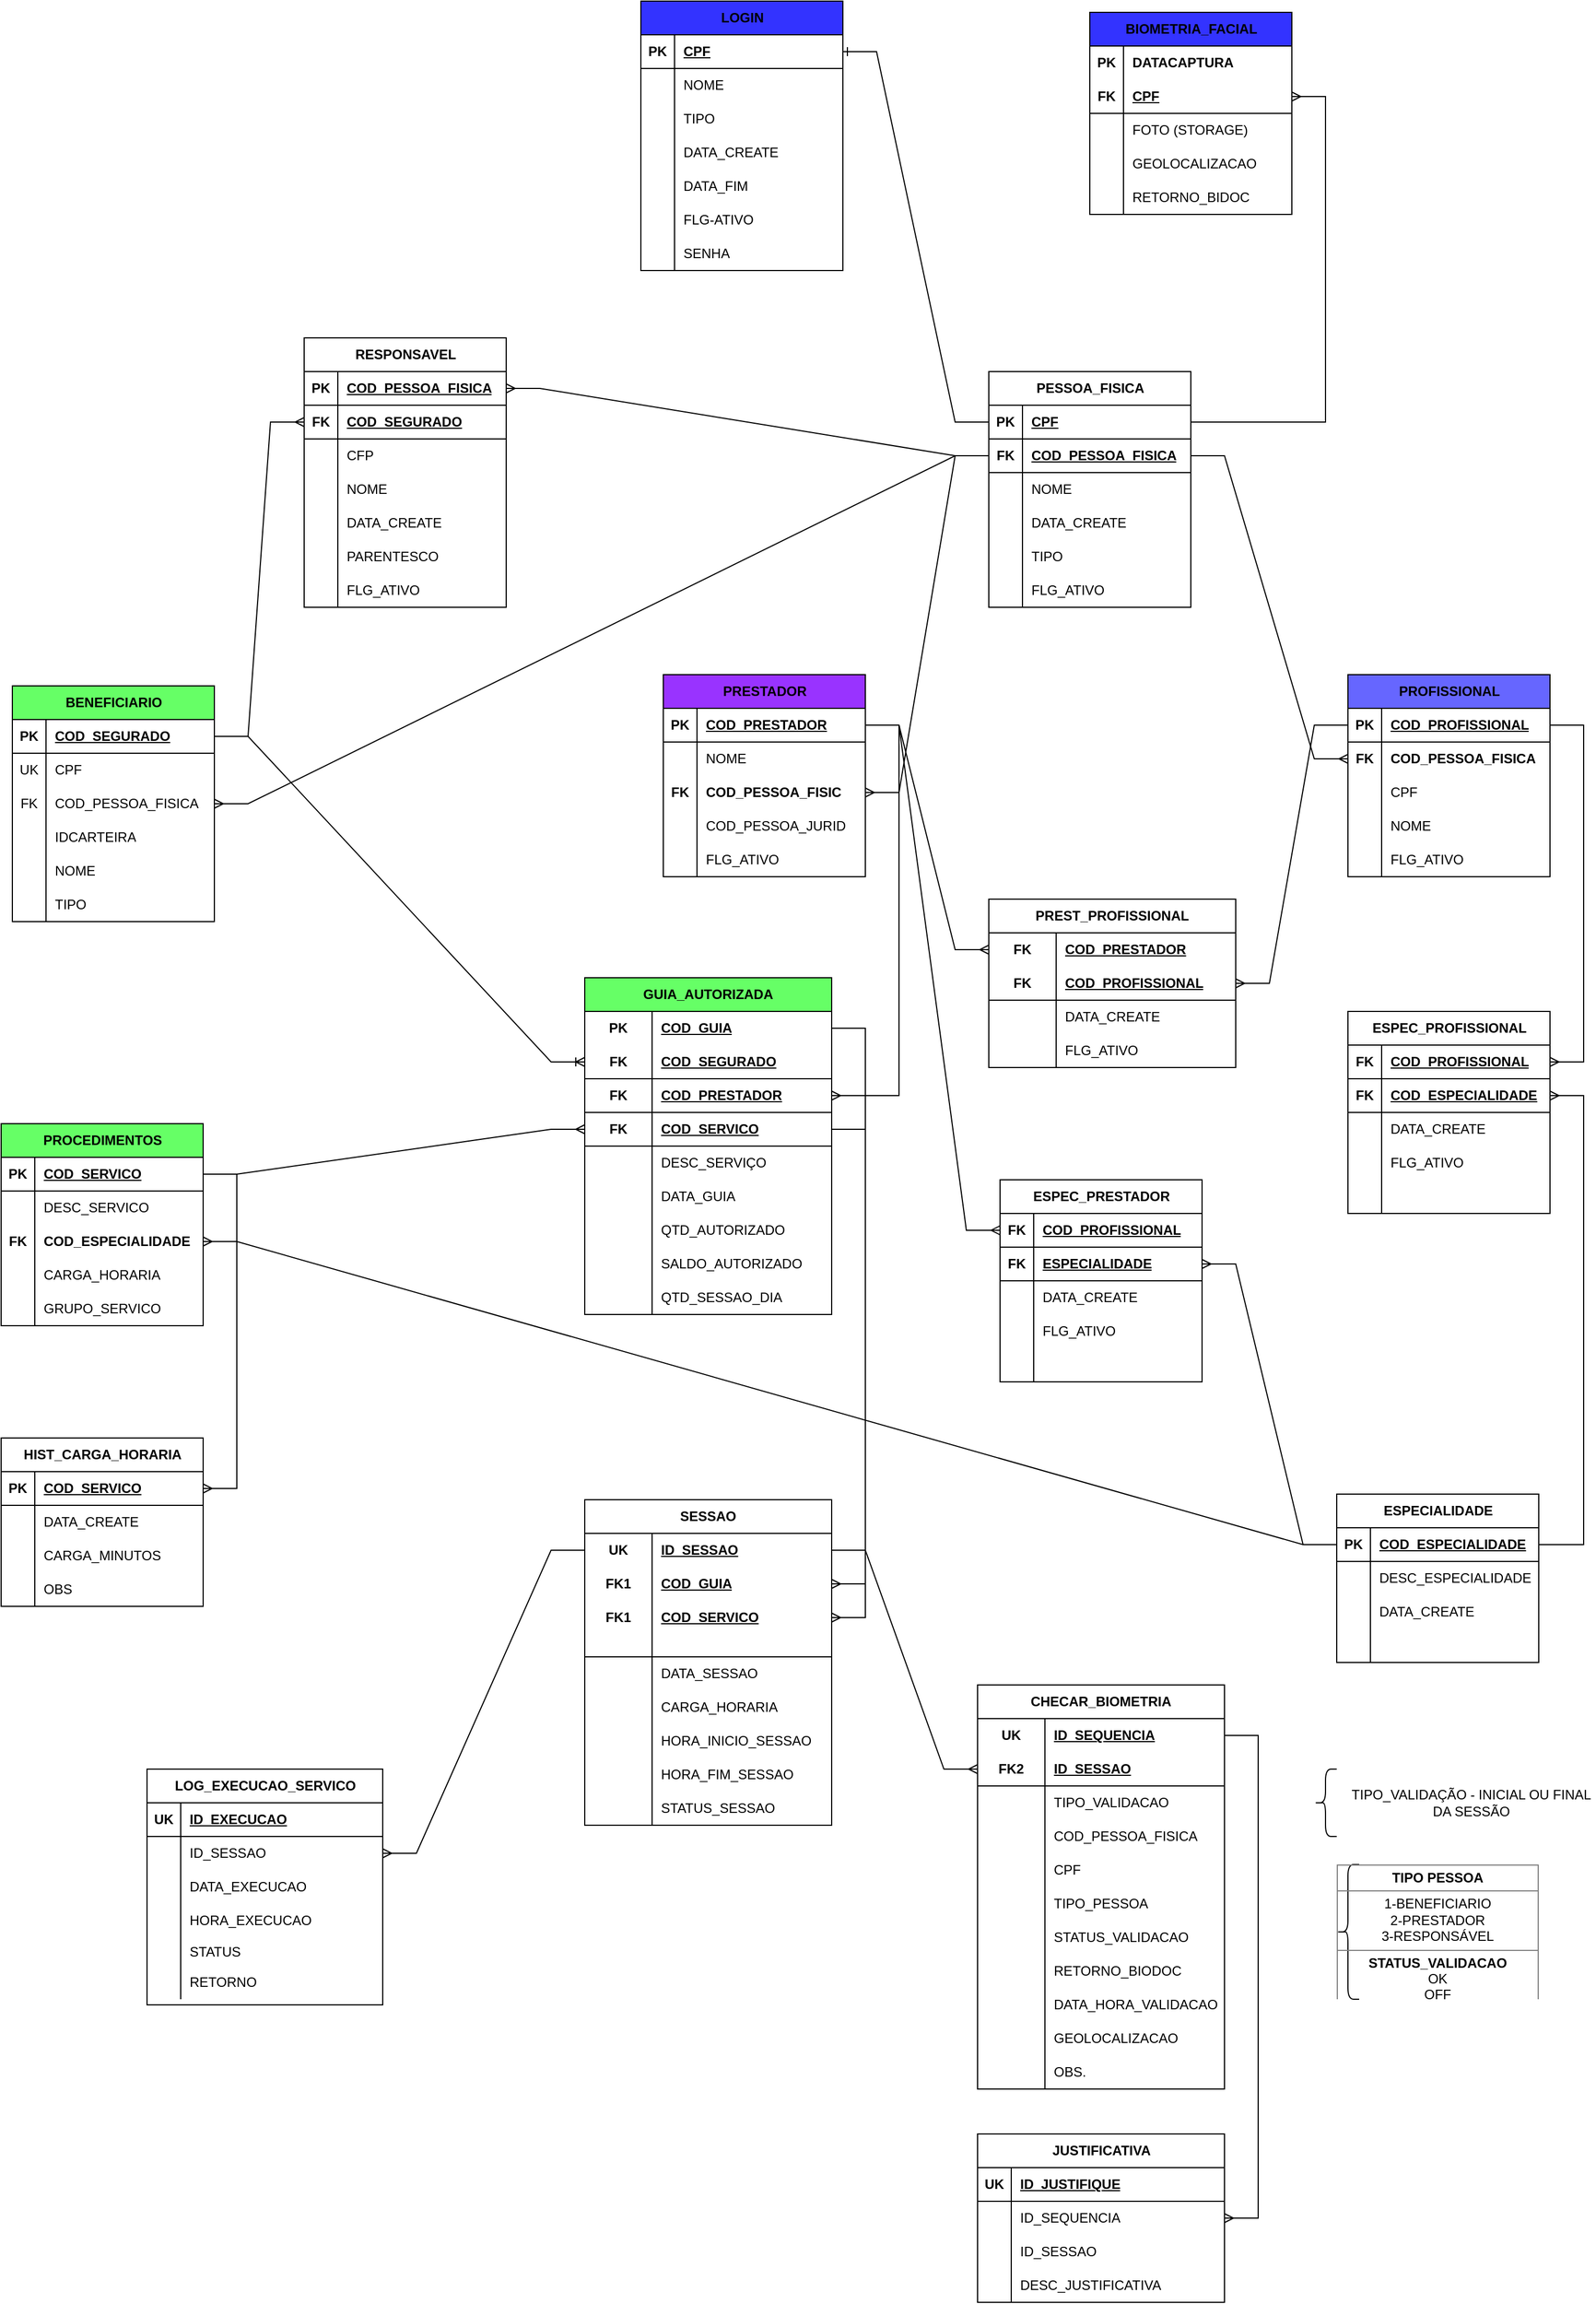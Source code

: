 <mxfile version="21.6.9" type="github">
  <diagram name="Página-1" id="vXdbu9tl-B6xcEZQD5WK">
    <mxGraphModel dx="1600" dy="1852" grid="1" gridSize="10" guides="1" tooltips="1" connect="1" arrows="1" fold="1" page="1" pageScale="1" pageWidth="827" pageHeight="1169" math="0" shadow="0">
      <root>
        <mxCell id="0" />
        <mxCell id="1" parent="0" />
        <mxCell id="ymwMWjb_XmzsokqA4yut-174" value="" style="edgeStyle=entityRelationEdgeStyle;fontSize=12;html=1;endArrow=ERmany;rounded=0;" edge="1" parent="1" source="ymwMWjb_XmzsokqA4yut-124" target="ymwMWjb_XmzsokqA4yut-101">
          <mxGeometry width="100" height="100" relative="1" as="geometry">
            <mxPoint x="890" y="940" as="sourcePoint" />
            <mxPoint x="990" y="840" as="targetPoint" />
            <Array as="points">
              <mxPoint x="920" y="990" />
              <mxPoint x="900" y="1000" />
            </Array>
          </mxGeometry>
        </mxCell>
        <mxCell id="ymwMWjb_XmzsokqA4yut-1" value="BENEFICIARIO" style="shape=table;startSize=30;container=1;collapsible=1;childLayout=tableLayout;fixedRows=1;rowLines=0;fontStyle=1;align=center;resizeLast=1;html=1;fillColor=#66FF66;" vertex="1" parent="1">
          <mxGeometry x="170" y="420" width="180" height="210" as="geometry">
            <mxRectangle x="234" y="440" width="130" height="30" as="alternateBounds" />
          </mxGeometry>
        </mxCell>
        <mxCell id="ymwMWjb_XmzsokqA4yut-2" value="" style="shape=tableRow;horizontal=0;startSize=0;swimlaneHead=0;swimlaneBody=0;fillColor=none;collapsible=0;dropTarget=0;points=[[0,0.5],[1,0.5]];portConstraint=eastwest;top=0;left=0;right=0;bottom=1;" vertex="1" parent="ymwMWjb_XmzsokqA4yut-1">
          <mxGeometry y="30" width="180" height="30" as="geometry" />
        </mxCell>
        <mxCell id="ymwMWjb_XmzsokqA4yut-3" value="PK" style="shape=partialRectangle;connectable=0;fillColor=none;top=0;left=0;bottom=0;right=0;fontStyle=1;overflow=hidden;whiteSpace=wrap;html=1;" vertex="1" parent="ymwMWjb_XmzsokqA4yut-2">
          <mxGeometry width="30" height="30" as="geometry">
            <mxRectangle width="30" height="30" as="alternateBounds" />
          </mxGeometry>
        </mxCell>
        <mxCell id="ymwMWjb_XmzsokqA4yut-4" value="COD_SEGURADO" style="shape=partialRectangle;connectable=0;fillColor=none;top=0;left=0;bottom=0;right=0;align=left;spacingLeft=6;fontStyle=5;overflow=hidden;whiteSpace=wrap;html=1;" vertex="1" parent="ymwMWjb_XmzsokqA4yut-2">
          <mxGeometry x="30" width="150" height="30" as="geometry">
            <mxRectangle width="150" height="30" as="alternateBounds" />
          </mxGeometry>
        </mxCell>
        <mxCell id="ymwMWjb_XmzsokqA4yut-5" value="" style="shape=tableRow;horizontal=0;startSize=0;swimlaneHead=0;swimlaneBody=0;fillColor=none;collapsible=0;dropTarget=0;points=[[0,0.5],[1,0.5]];portConstraint=eastwest;top=0;left=0;right=0;bottom=0;" vertex="1" parent="ymwMWjb_XmzsokqA4yut-1">
          <mxGeometry y="60" width="180" height="30" as="geometry" />
        </mxCell>
        <mxCell id="ymwMWjb_XmzsokqA4yut-6" value="UK" style="shape=partialRectangle;connectable=0;fillColor=none;top=0;left=0;bottom=0;right=0;editable=1;overflow=hidden;whiteSpace=wrap;html=1;" vertex="1" parent="ymwMWjb_XmzsokqA4yut-5">
          <mxGeometry width="30" height="30" as="geometry">
            <mxRectangle width="30" height="30" as="alternateBounds" />
          </mxGeometry>
        </mxCell>
        <mxCell id="ymwMWjb_XmzsokqA4yut-7" value="CPF" style="shape=partialRectangle;connectable=0;fillColor=none;top=0;left=0;bottom=0;right=0;align=left;spacingLeft=6;overflow=hidden;whiteSpace=wrap;html=1;" vertex="1" parent="ymwMWjb_XmzsokqA4yut-5">
          <mxGeometry x="30" width="150" height="30" as="geometry">
            <mxRectangle width="150" height="30" as="alternateBounds" />
          </mxGeometry>
        </mxCell>
        <mxCell id="ymwMWjb_XmzsokqA4yut-11" value="" style="shape=tableRow;horizontal=0;startSize=0;swimlaneHead=0;swimlaneBody=0;fillColor=none;collapsible=0;dropTarget=0;points=[[0,0.5],[1,0.5]];portConstraint=eastwest;top=0;left=0;right=0;bottom=0;" vertex="1" parent="ymwMWjb_XmzsokqA4yut-1">
          <mxGeometry y="90" width="180" height="30" as="geometry" />
        </mxCell>
        <mxCell id="ymwMWjb_XmzsokqA4yut-12" value="FK" style="shape=partialRectangle;connectable=0;fillColor=none;top=0;left=0;bottom=0;right=0;editable=1;overflow=hidden;whiteSpace=wrap;html=1;" vertex="1" parent="ymwMWjb_XmzsokqA4yut-11">
          <mxGeometry width="30" height="30" as="geometry">
            <mxRectangle width="30" height="30" as="alternateBounds" />
          </mxGeometry>
        </mxCell>
        <mxCell id="ymwMWjb_XmzsokqA4yut-13" value="COD_PESSOA_FISICA" style="shape=partialRectangle;connectable=0;fillColor=none;top=0;left=0;bottom=0;right=0;align=left;spacingLeft=6;overflow=hidden;whiteSpace=wrap;html=1;" vertex="1" parent="ymwMWjb_XmzsokqA4yut-11">
          <mxGeometry x="30" width="150" height="30" as="geometry">
            <mxRectangle width="150" height="30" as="alternateBounds" />
          </mxGeometry>
        </mxCell>
        <mxCell id="ymwMWjb_XmzsokqA4yut-14" value="" style="shape=tableRow;horizontal=0;startSize=0;swimlaneHead=0;swimlaneBody=0;fillColor=none;collapsible=0;dropTarget=0;points=[[0,0.5],[1,0.5]];portConstraint=eastwest;top=0;left=0;right=0;bottom=0;" vertex="1" parent="ymwMWjb_XmzsokqA4yut-1">
          <mxGeometry y="120" width="180" height="30" as="geometry" />
        </mxCell>
        <mxCell id="ymwMWjb_XmzsokqA4yut-15" value="" style="shape=partialRectangle;connectable=0;fillColor=none;top=0;left=0;bottom=0;right=0;editable=1;overflow=hidden;whiteSpace=wrap;html=1;" vertex="1" parent="ymwMWjb_XmzsokqA4yut-14">
          <mxGeometry width="30" height="30" as="geometry">
            <mxRectangle width="30" height="30" as="alternateBounds" />
          </mxGeometry>
        </mxCell>
        <mxCell id="ymwMWjb_XmzsokqA4yut-16" value="IDCARTEIRA" style="shape=partialRectangle;connectable=0;fillColor=none;top=0;left=0;bottom=0;right=0;align=left;spacingLeft=6;overflow=hidden;whiteSpace=wrap;html=1;" vertex="1" parent="ymwMWjb_XmzsokqA4yut-14">
          <mxGeometry x="30" width="150" height="30" as="geometry">
            <mxRectangle width="150" height="30" as="alternateBounds" />
          </mxGeometry>
        </mxCell>
        <mxCell id="ymwMWjb_XmzsokqA4yut-8" value="" style="shape=tableRow;horizontal=0;startSize=0;swimlaneHead=0;swimlaneBody=0;fillColor=none;collapsible=0;dropTarget=0;points=[[0,0.5],[1,0.5]];portConstraint=eastwest;top=0;left=0;right=0;bottom=0;" vertex="1" parent="ymwMWjb_XmzsokqA4yut-1">
          <mxGeometry y="150" width="180" height="30" as="geometry" />
        </mxCell>
        <mxCell id="ymwMWjb_XmzsokqA4yut-9" value="" style="shape=partialRectangle;connectable=0;fillColor=none;top=0;left=0;bottom=0;right=0;editable=1;overflow=hidden;whiteSpace=wrap;html=1;" vertex="1" parent="ymwMWjb_XmzsokqA4yut-8">
          <mxGeometry width="30" height="30" as="geometry">
            <mxRectangle width="30" height="30" as="alternateBounds" />
          </mxGeometry>
        </mxCell>
        <mxCell id="ymwMWjb_XmzsokqA4yut-10" value="NOME" style="shape=partialRectangle;connectable=0;fillColor=none;top=0;left=0;bottom=0;right=0;align=left;spacingLeft=6;overflow=hidden;whiteSpace=wrap;html=1;" vertex="1" parent="ymwMWjb_XmzsokqA4yut-8">
          <mxGeometry x="30" width="150" height="30" as="geometry">
            <mxRectangle width="150" height="30" as="alternateBounds" />
          </mxGeometry>
        </mxCell>
        <mxCell id="ymwMWjb_XmzsokqA4yut-17" value="" style="shape=tableRow;horizontal=0;startSize=0;swimlaneHead=0;swimlaneBody=0;fillColor=none;collapsible=0;dropTarget=0;points=[[0,0.5],[1,0.5]];portConstraint=eastwest;top=0;left=0;right=0;bottom=0;" vertex="1" parent="ymwMWjb_XmzsokqA4yut-1">
          <mxGeometry y="180" width="180" height="30" as="geometry" />
        </mxCell>
        <mxCell id="ymwMWjb_XmzsokqA4yut-18" value="" style="shape=partialRectangle;connectable=0;fillColor=none;top=0;left=0;bottom=0;right=0;editable=1;overflow=hidden;whiteSpace=wrap;html=1;" vertex="1" parent="ymwMWjb_XmzsokqA4yut-17">
          <mxGeometry width="30" height="30" as="geometry">
            <mxRectangle width="30" height="30" as="alternateBounds" />
          </mxGeometry>
        </mxCell>
        <mxCell id="ymwMWjb_XmzsokqA4yut-19" value="TIPO" style="shape=partialRectangle;connectable=0;fillColor=none;top=0;left=0;bottom=0;right=0;align=left;spacingLeft=6;overflow=hidden;whiteSpace=wrap;html=1;" vertex="1" parent="ymwMWjb_XmzsokqA4yut-17">
          <mxGeometry x="30" width="150" height="30" as="geometry">
            <mxRectangle width="150" height="30" as="alternateBounds" />
          </mxGeometry>
        </mxCell>
        <mxCell id="ymwMWjb_XmzsokqA4yut-20" value="GUIA_AUTORIZADA" style="shape=table;startSize=30;container=1;collapsible=1;childLayout=tableLayout;fixedRows=1;rowLines=0;fontStyle=1;align=center;resizeLast=1;html=1;whiteSpace=wrap;fillColor=#66FF66;" vertex="1" parent="1">
          <mxGeometry x="680" y="680" width="220" height="300" as="geometry">
            <mxRectangle x="300" y="320" width="160" height="30" as="alternateBounds" />
          </mxGeometry>
        </mxCell>
        <mxCell id="ymwMWjb_XmzsokqA4yut-21" value="" style="shape=tableRow;horizontal=0;startSize=0;swimlaneHead=0;swimlaneBody=0;fillColor=none;collapsible=0;dropTarget=0;points=[[0,0.5],[1,0.5]];portConstraint=eastwest;top=0;left=0;right=0;bottom=0;html=1;" vertex="1" parent="ymwMWjb_XmzsokqA4yut-20">
          <mxGeometry y="30" width="220" height="30" as="geometry" />
        </mxCell>
        <mxCell id="ymwMWjb_XmzsokqA4yut-22" value="PK" style="shape=partialRectangle;connectable=0;fillColor=none;top=0;left=0;bottom=0;right=0;fontStyle=1;overflow=hidden;html=1;whiteSpace=wrap;" vertex="1" parent="ymwMWjb_XmzsokqA4yut-21">
          <mxGeometry width="60" height="30" as="geometry">
            <mxRectangle width="60" height="30" as="alternateBounds" />
          </mxGeometry>
        </mxCell>
        <mxCell id="ymwMWjb_XmzsokqA4yut-23" value="COD_GUIA" style="shape=partialRectangle;connectable=0;fillColor=none;top=0;left=0;bottom=0;right=0;align=left;spacingLeft=6;fontStyle=5;overflow=hidden;html=1;whiteSpace=wrap;" vertex="1" parent="ymwMWjb_XmzsokqA4yut-21">
          <mxGeometry x="60" width="160" height="30" as="geometry">
            <mxRectangle width="160" height="30" as="alternateBounds" />
          </mxGeometry>
        </mxCell>
        <mxCell id="ymwMWjb_XmzsokqA4yut-24" value="" style="shape=tableRow;horizontal=0;startSize=0;swimlaneHead=0;swimlaneBody=0;fillColor=none;collapsible=0;dropTarget=0;points=[[0,0.5],[1,0.5]];portConstraint=eastwest;top=0;left=0;right=0;bottom=1;html=1;" vertex="1" parent="ymwMWjb_XmzsokqA4yut-20">
          <mxGeometry y="60" width="220" height="30" as="geometry" />
        </mxCell>
        <mxCell id="ymwMWjb_XmzsokqA4yut-25" value="FK" style="shape=partialRectangle;connectable=0;fillColor=none;top=0;left=0;bottom=0;right=0;fontStyle=1;overflow=hidden;html=1;whiteSpace=wrap;" vertex="1" parent="ymwMWjb_XmzsokqA4yut-24">
          <mxGeometry width="60" height="30" as="geometry">
            <mxRectangle width="60" height="30" as="alternateBounds" />
          </mxGeometry>
        </mxCell>
        <mxCell id="ymwMWjb_XmzsokqA4yut-26" value="COD_SEGURADO" style="shape=partialRectangle;connectable=0;fillColor=none;top=0;left=0;bottom=0;right=0;align=left;spacingLeft=6;fontStyle=5;overflow=hidden;html=1;whiteSpace=wrap;" vertex="1" parent="ymwMWjb_XmzsokqA4yut-24">
          <mxGeometry x="60" width="160" height="30" as="geometry">
            <mxRectangle width="160" height="30" as="alternateBounds" />
          </mxGeometry>
        </mxCell>
        <mxCell id="ymwMWjb_XmzsokqA4yut-33" value="" style="shape=tableRow;horizontal=0;startSize=0;swimlaneHead=0;swimlaneBody=0;fillColor=none;collapsible=0;dropTarget=0;points=[[0,0.5],[1,0.5]];portConstraint=eastwest;top=0;left=0;right=0;bottom=1;html=1;" vertex="1" parent="ymwMWjb_XmzsokqA4yut-20">
          <mxGeometry y="90" width="220" height="30" as="geometry" />
        </mxCell>
        <mxCell id="ymwMWjb_XmzsokqA4yut-34" value="FK" style="shape=partialRectangle;connectable=0;fillColor=none;top=0;left=0;bottom=0;right=0;fontStyle=1;overflow=hidden;html=1;whiteSpace=wrap;" vertex="1" parent="ymwMWjb_XmzsokqA4yut-33">
          <mxGeometry width="60" height="30" as="geometry">
            <mxRectangle width="60" height="30" as="alternateBounds" />
          </mxGeometry>
        </mxCell>
        <mxCell id="ymwMWjb_XmzsokqA4yut-35" value="COD_PRESTADOR" style="shape=partialRectangle;connectable=0;fillColor=none;top=0;left=0;bottom=0;right=0;align=left;spacingLeft=6;fontStyle=5;overflow=hidden;html=1;whiteSpace=wrap;" vertex="1" parent="ymwMWjb_XmzsokqA4yut-33">
          <mxGeometry x="60" width="160" height="30" as="geometry">
            <mxRectangle width="160" height="30" as="alternateBounds" />
          </mxGeometry>
        </mxCell>
        <mxCell id="ymwMWjb_XmzsokqA4yut-90" value="" style="shape=tableRow;horizontal=0;startSize=0;swimlaneHead=0;swimlaneBody=0;fillColor=none;collapsible=0;dropTarget=0;points=[[0,0.5],[1,0.5]];portConstraint=eastwest;top=0;left=0;right=0;bottom=1;html=1;" vertex="1" parent="ymwMWjb_XmzsokqA4yut-20">
          <mxGeometry y="120" width="220" height="30" as="geometry" />
        </mxCell>
        <mxCell id="ymwMWjb_XmzsokqA4yut-91" value="FK" style="shape=partialRectangle;connectable=0;fillColor=none;top=0;left=0;bottom=0;right=0;fontStyle=1;overflow=hidden;html=1;whiteSpace=wrap;" vertex="1" parent="ymwMWjb_XmzsokqA4yut-90">
          <mxGeometry width="60" height="30" as="geometry">
            <mxRectangle width="60" height="30" as="alternateBounds" />
          </mxGeometry>
        </mxCell>
        <mxCell id="ymwMWjb_XmzsokqA4yut-92" value="COD_SERVICO" style="shape=partialRectangle;connectable=0;fillColor=none;top=0;left=0;bottom=0;right=0;align=left;spacingLeft=6;fontStyle=5;overflow=hidden;html=1;whiteSpace=wrap;" vertex="1" parent="ymwMWjb_XmzsokqA4yut-90">
          <mxGeometry x="60" width="160" height="30" as="geometry">
            <mxRectangle width="160" height="30" as="alternateBounds" />
          </mxGeometry>
        </mxCell>
        <mxCell id="ymwMWjb_XmzsokqA4yut-30" value="" style="shape=tableRow;horizontal=0;startSize=0;swimlaneHead=0;swimlaneBody=0;fillColor=none;collapsible=0;dropTarget=0;points=[[0,0.5],[1,0.5]];portConstraint=eastwest;top=0;left=0;right=0;bottom=0;html=1;" vertex="1" parent="ymwMWjb_XmzsokqA4yut-20">
          <mxGeometry y="150" width="220" height="30" as="geometry" />
        </mxCell>
        <mxCell id="ymwMWjb_XmzsokqA4yut-31" value="" style="shape=partialRectangle;connectable=0;fillColor=none;top=0;left=0;bottom=0;right=0;editable=1;overflow=hidden;html=1;whiteSpace=wrap;" vertex="1" parent="ymwMWjb_XmzsokqA4yut-30">
          <mxGeometry width="60" height="30" as="geometry">
            <mxRectangle width="60" height="30" as="alternateBounds" />
          </mxGeometry>
        </mxCell>
        <mxCell id="ymwMWjb_XmzsokqA4yut-32" value="DESC_SERVIÇO" style="shape=partialRectangle;connectable=0;fillColor=none;top=0;left=0;bottom=0;right=0;align=left;spacingLeft=6;overflow=hidden;html=1;whiteSpace=wrap;" vertex="1" parent="ymwMWjb_XmzsokqA4yut-30">
          <mxGeometry x="60" width="160" height="30" as="geometry">
            <mxRectangle width="160" height="30" as="alternateBounds" />
          </mxGeometry>
        </mxCell>
        <mxCell id="ymwMWjb_XmzsokqA4yut-39" value="" style="shape=tableRow;horizontal=0;startSize=0;swimlaneHead=0;swimlaneBody=0;fillColor=none;collapsible=0;dropTarget=0;points=[[0,0.5],[1,0.5]];portConstraint=eastwest;top=0;left=0;right=0;bottom=0;html=1;" vertex="1" parent="ymwMWjb_XmzsokqA4yut-20">
          <mxGeometry y="180" width="220" height="30" as="geometry" />
        </mxCell>
        <mxCell id="ymwMWjb_XmzsokqA4yut-40" value="" style="shape=partialRectangle;connectable=0;fillColor=none;top=0;left=0;bottom=0;right=0;editable=1;overflow=hidden;html=1;whiteSpace=wrap;" vertex="1" parent="ymwMWjb_XmzsokqA4yut-39">
          <mxGeometry width="60" height="30" as="geometry">
            <mxRectangle width="60" height="30" as="alternateBounds" />
          </mxGeometry>
        </mxCell>
        <mxCell id="ymwMWjb_XmzsokqA4yut-41" value="DATA_GUIA" style="shape=partialRectangle;connectable=0;fillColor=none;top=0;left=0;bottom=0;right=0;align=left;spacingLeft=6;overflow=hidden;html=1;whiteSpace=wrap;" vertex="1" parent="ymwMWjb_XmzsokqA4yut-39">
          <mxGeometry x="60" width="160" height="30" as="geometry">
            <mxRectangle width="160" height="30" as="alternateBounds" />
          </mxGeometry>
        </mxCell>
        <mxCell id="ymwMWjb_XmzsokqA4yut-36" value="" style="shape=tableRow;horizontal=0;startSize=0;swimlaneHead=0;swimlaneBody=0;fillColor=none;collapsible=0;dropTarget=0;points=[[0,0.5],[1,0.5]];portConstraint=eastwest;top=0;left=0;right=0;bottom=0;html=1;" vertex="1" parent="ymwMWjb_XmzsokqA4yut-20">
          <mxGeometry y="210" width="220" height="30" as="geometry" />
        </mxCell>
        <mxCell id="ymwMWjb_XmzsokqA4yut-37" value="" style="shape=partialRectangle;connectable=0;fillColor=none;top=0;left=0;bottom=0;right=0;editable=1;overflow=hidden;html=1;whiteSpace=wrap;" vertex="1" parent="ymwMWjb_XmzsokqA4yut-36">
          <mxGeometry width="60" height="30" as="geometry">
            <mxRectangle width="60" height="30" as="alternateBounds" />
          </mxGeometry>
        </mxCell>
        <mxCell id="ymwMWjb_XmzsokqA4yut-38" value="QTD_AUTORIZADO" style="shape=partialRectangle;connectable=0;fillColor=none;top=0;left=0;bottom=0;right=0;align=left;spacingLeft=6;overflow=hidden;html=1;whiteSpace=wrap;" vertex="1" parent="ymwMWjb_XmzsokqA4yut-36">
          <mxGeometry x="60" width="160" height="30" as="geometry">
            <mxRectangle width="160" height="30" as="alternateBounds" />
          </mxGeometry>
        </mxCell>
        <mxCell id="ymwMWjb_XmzsokqA4yut-308" value="" style="shape=tableRow;horizontal=0;startSize=0;swimlaneHead=0;swimlaneBody=0;fillColor=none;collapsible=0;dropTarget=0;points=[[0,0.5],[1,0.5]];portConstraint=eastwest;top=0;left=0;right=0;bottom=0;html=1;" vertex="1" parent="ymwMWjb_XmzsokqA4yut-20">
          <mxGeometry y="240" width="220" height="30" as="geometry" />
        </mxCell>
        <mxCell id="ymwMWjb_XmzsokqA4yut-309" value="" style="shape=partialRectangle;connectable=0;fillColor=none;top=0;left=0;bottom=0;right=0;editable=1;overflow=hidden;html=1;whiteSpace=wrap;" vertex="1" parent="ymwMWjb_XmzsokqA4yut-308">
          <mxGeometry width="60" height="30" as="geometry">
            <mxRectangle width="60" height="30" as="alternateBounds" />
          </mxGeometry>
        </mxCell>
        <mxCell id="ymwMWjb_XmzsokqA4yut-310" value="SALDO_AUTORIZADO" style="shape=partialRectangle;connectable=0;fillColor=none;top=0;left=0;bottom=0;right=0;align=left;spacingLeft=6;overflow=hidden;html=1;whiteSpace=wrap;" vertex="1" parent="ymwMWjb_XmzsokqA4yut-308">
          <mxGeometry x="60" width="160" height="30" as="geometry">
            <mxRectangle width="160" height="30" as="alternateBounds" />
          </mxGeometry>
        </mxCell>
        <mxCell id="ymwMWjb_XmzsokqA4yut-383" value="" style="shape=tableRow;horizontal=0;startSize=0;swimlaneHead=0;swimlaneBody=0;fillColor=none;collapsible=0;dropTarget=0;points=[[0,0.5],[1,0.5]];portConstraint=eastwest;top=0;left=0;right=0;bottom=0;html=1;" vertex="1" parent="ymwMWjb_XmzsokqA4yut-20">
          <mxGeometry y="270" width="220" height="30" as="geometry" />
        </mxCell>
        <mxCell id="ymwMWjb_XmzsokqA4yut-384" value="" style="shape=partialRectangle;connectable=0;fillColor=none;top=0;left=0;bottom=0;right=0;editable=1;overflow=hidden;html=1;whiteSpace=wrap;" vertex="1" parent="ymwMWjb_XmzsokqA4yut-383">
          <mxGeometry width="60" height="30" as="geometry">
            <mxRectangle width="60" height="30" as="alternateBounds" />
          </mxGeometry>
        </mxCell>
        <mxCell id="ymwMWjb_XmzsokqA4yut-385" value="QTD_SESSAO_DIA" style="shape=partialRectangle;connectable=0;fillColor=none;top=0;left=0;bottom=0;right=0;align=left;spacingLeft=6;overflow=hidden;html=1;whiteSpace=wrap;" vertex="1" parent="ymwMWjb_XmzsokqA4yut-383">
          <mxGeometry x="60" width="160" height="30" as="geometry">
            <mxRectangle width="160" height="30" as="alternateBounds" />
          </mxGeometry>
        </mxCell>
        <mxCell id="ymwMWjb_XmzsokqA4yut-43" value="" style="edgeStyle=entityRelationEdgeStyle;fontSize=12;html=1;endArrow=ERoneToMany;rounded=0;exitX=1;exitY=0.5;exitDx=0;exitDy=0;" edge="1" parent="1" source="ymwMWjb_XmzsokqA4yut-2" target="ymwMWjb_XmzsokqA4yut-24">
          <mxGeometry width="100" height="100" relative="1" as="geometry">
            <mxPoint x="580" y="180" as="sourcePoint" />
            <mxPoint x="670" y="370" as="targetPoint" />
          </mxGeometry>
        </mxCell>
        <mxCell id="ymwMWjb_XmzsokqA4yut-44" value="PRESTADOR" style="shape=table;startSize=30;container=1;collapsible=1;childLayout=tableLayout;fixedRows=1;rowLines=0;fontStyle=1;align=center;resizeLast=1;html=1;fillColor=#9933FF;" vertex="1" parent="1">
          <mxGeometry x="750" y="410" width="180" height="180" as="geometry" />
        </mxCell>
        <mxCell id="ymwMWjb_XmzsokqA4yut-45" value="" style="shape=tableRow;horizontal=0;startSize=0;swimlaneHead=0;swimlaneBody=0;fillColor=none;collapsible=0;dropTarget=0;points=[[0,0.5],[1,0.5]];portConstraint=eastwest;top=0;left=0;right=0;bottom=1;" vertex="1" parent="ymwMWjb_XmzsokqA4yut-44">
          <mxGeometry y="30" width="180" height="30" as="geometry" />
        </mxCell>
        <mxCell id="ymwMWjb_XmzsokqA4yut-46" value="PK" style="shape=partialRectangle;connectable=0;fillColor=none;top=0;left=0;bottom=0;right=0;fontStyle=1;overflow=hidden;whiteSpace=wrap;html=1;" vertex="1" parent="ymwMWjb_XmzsokqA4yut-45">
          <mxGeometry width="30" height="30" as="geometry">
            <mxRectangle width="30" height="30" as="alternateBounds" />
          </mxGeometry>
        </mxCell>
        <mxCell id="ymwMWjb_XmzsokqA4yut-47" value="COD_PRESTADOR" style="shape=partialRectangle;connectable=0;fillColor=none;top=0;left=0;bottom=0;right=0;align=left;spacingLeft=6;fontStyle=5;overflow=hidden;whiteSpace=wrap;html=1;" vertex="1" parent="ymwMWjb_XmzsokqA4yut-45">
          <mxGeometry x="30" width="150" height="30" as="geometry">
            <mxRectangle width="150" height="30" as="alternateBounds" />
          </mxGeometry>
        </mxCell>
        <mxCell id="ymwMWjb_XmzsokqA4yut-48" value="" style="shape=tableRow;horizontal=0;startSize=0;swimlaneHead=0;swimlaneBody=0;fillColor=none;collapsible=0;dropTarget=0;points=[[0,0.5],[1,0.5]];portConstraint=eastwest;top=0;left=0;right=0;bottom=0;" vertex="1" parent="ymwMWjb_XmzsokqA4yut-44">
          <mxGeometry y="60" width="180" height="30" as="geometry" />
        </mxCell>
        <mxCell id="ymwMWjb_XmzsokqA4yut-49" value="" style="shape=partialRectangle;connectable=0;fillColor=none;top=0;left=0;bottom=0;right=0;editable=1;overflow=hidden;whiteSpace=wrap;html=1;" vertex="1" parent="ymwMWjb_XmzsokqA4yut-48">
          <mxGeometry width="30" height="30" as="geometry">
            <mxRectangle width="30" height="30" as="alternateBounds" />
          </mxGeometry>
        </mxCell>
        <mxCell id="ymwMWjb_XmzsokqA4yut-50" value="NOME" style="shape=partialRectangle;connectable=0;fillColor=none;top=0;left=0;bottom=0;right=0;align=left;spacingLeft=6;overflow=hidden;whiteSpace=wrap;html=1;" vertex="1" parent="ymwMWjb_XmzsokqA4yut-48">
          <mxGeometry x="30" width="150" height="30" as="geometry">
            <mxRectangle width="150" height="30" as="alternateBounds" />
          </mxGeometry>
        </mxCell>
        <mxCell id="ymwMWjb_XmzsokqA4yut-51" value="" style="shape=tableRow;horizontal=0;startSize=0;swimlaneHead=0;swimlaneBody=0;fillColor=none;collapsible=0;dropTarget=0;points=[[0,0.5],[1,0.5]];portConstraint=eastwest;top=0;left=0;right=0;bottom=0;" vertex="1" parent="ymwMWjb_XmzsokqA4yut-44">
          <mxGeometry y="90" width="180" height="30" as="geometry" />
        </mxCell>
        <mxCell id="ymwMWjb_XmzsokqA4yut-52" value="&lt;b&gt;FK&lt;/b&gt;" style="shape=partialRectangle;connectable=0;fillColor=none;top=0;left=0;bottom=0;right=0;editable=1;overflow=hidden;whiteSpace=wrap;html=1;" vertex="1" parent="ymwMWjb_XmzsokqA4yut-51">
          <mxGeometry width="30" height="30" as="geometry">
            <mxRectangle width="30" height="30" as="alternateBounds" />
          </mxGeometry>
        </mxCell>
        <mxCell id="ymwMWjb_XmzsokqA4yut-53" value="&lt;b&gt;COD_PESSOA_FISIC&lt;/b&gt;" style="shape=partialRectangle;connectable=0;fillColor=none;top=0;left=0;bottom=0;right=0;align=left;spacingLeft=6;overflow=hidden;whiteSpace=wrap;html=1;" vertex="1" parent="ymwMWjb_XmzsokqA4yut-51">
          <mxGeometry x="30" width="150" height="30" as="geometry">
            <mxRectangle width="150" height="30" as="alternateBounds" />
          </mxGeometry>
        </mxCell>
        <mxCell id="ymwMWjb_XmzsokqA4yut-54" value="" style="shape=tableRow;horizontal=0;startSize=0;swimlaneHead=0;swimlaneBody=0;fillColor=none;collapsible=0;dropTarget=0;points=[[0,0.5],[1,0.5]];portConstraint=eastwest;top=0;left=0;right=0;bottom=0;" vertex="1" parent="ymwMWjb_XmzsokqA4yut-44">
          <mxGeometry y="120" width="180" height="30" as="geometry" />
        </mxCell>
        <mxCell id="ymwMWjb_XmzsokqA4yut-55" value="" style="shape=partialRectangle;connectable=0;fillColor=none;top=0;left=0;bottom=0;right=0;editable=1;overflow=hidden;whiteSpace=wrap;html=1;" vertex="1" parent="ymwMWjb_XmzsokqA4yut-54">
          <mxGeometry width="30" height="30" as="geometry">
            <mxRectangle width="30" height="30" as="alternateBounds" />
          </mxGeometry>
        </mxCell>
        <mxCell id="ymwMWjb_XmzsokqA4yut-56" value="COD_PESSOA_JURID" style="shape=partialRectangle;connectable=0;fillColor=none;top=0;left=0;bottom=0;right=0;align=left;spacingLeft=6;overflow=hidden;whiteSpace=wrap;html=1;" vertex="1" parent="ymwMWjb_XmzsokqA4yut-54">
          <mxGeometry x="30" width="150" height="30" as="geometry">
            <mxRectangle width="150" height="30" as="alternateBounds" />
          </mxGeometry>
        </mxCell>
        <mxCell id="ymwMWjb_XmzsokqA4yut-83" value="" style="shape=tableRow;horizontal=0;startSize=0;swimlaneHead=0;swimlaneBody=0;fillColor=none;collapsible=0;dropTarget=0;points=[[0,0.5],[1,0.5]];portConstraint=eastwest;top=0;left=0;right=0;bottom=0;" vertex="1" parent="ymwMWjb_XmzsokqA4yut-44">
          <mxGeometry y="150" width="180" height="30" as="geometry" />
        </mxCell>
        <mxCell id="ymwMWjb_XmzsokqA4yut-84" value="" style="shape=partialRectangle;connectable=0;fillColor=none;top=0;left=0;bottom=0;right=0;editable=1;overflow=hidden;whiteSpace=wrap;html=1;" vertex="1" parent="ymwMWjb_XmzsokqA4yut-83">
          <mxGeometry width="30" height="30" as="geometry">
            <mxRectangle width="30" height="30" as="alternateBounds" />
          </mxGeometry>
        </mxCell>
        <mxCell id="ymwMWjb_XmzsokqA4yut-85" value="FLG_ATIVO" style="shape=partialRectangle;connectable=0;fillColor=none;top=0;left=0;bottom=0;right=0;align=left;spacingLeft=6;overflow=hidden;whiteSpace=wrap;html=1;" vertex="1" parent="ymwMWjb_XmzsokqA4yut-83">
          <mxGeometry x="30" width="150" height="30" as="geometry">
            <mxRectangle width="150" height="30" as="alternateBounds" />
          </mxGeometry>
        </mxCell>
        <mxCell id="ymwMWjb_XmzsokqA4yut-57" value="PROFISSIONAL" style="shape=table;startSize=30;container=1;collapsible=1;childLayout=tableLayout;fixedRows=1;rowLines=0;fontStyle=1;align=center;resizeLast=1;html=1;fillColor=#6666FF;" vertex="1" parent="1">
          <mxGeometry x="1360" y="410" width="180" height="180" as="geometry" />
        </mxCell>
        <mxCell id="ymwMWjb_XmzsokqA4yut-58" value="" style="shape=tableRow;horizontal=0;startSize=0;swimlaneHead=0;swimlaneBody=0;fillColor=none;collapsible=0;dropTarget=0;points=[[0,0.5],[1,0.5]];portConstraint=eastwest;top=0;left=0;right=0;bottom=1;" vertex="1" parent="ymwMWjb_XmzsokqA4yut-57">
          <mxGeometry y="30" width="180" height="30" as="geometry" />
        </mxCell>
        <mxCell id="ymwMWjb_XmzsokqA4yut-59" value="PK" style="shape=partialRectangle;connectable=0;fillColor=none;top=0;left=0;bottom=0;right=0;fontStyle=1;overflow=hidden;whiteSpace=wrap;html=1;" vertex="1" parent="ymwMWjb_XmzsokqA4yut-58">
          <mxGeometry width="30" height="30" as="geometry">
            <mxRectangle width="30" height="30" as="alternateBounds" />
          </mxGeometry>
        </mxCell>
        <mxCell id="ymwMWjb_XmzsokqA4yut-60" value="COD_PROFISSIONAL" style="shape=partialRectangle;connectable=0;fillColor=none;top=0;left=0;bottom=0;right=0;align=left;spacingLeft=6;fontStyle=5;overflow=hidden;whiteSpace=wrap;html=1;" vertex="1" parent="ymwMWjb_XmzsokqA4yut-58">
          <mxGeometry x="30" width="150" height="30" as="geometry">
            <mxRectangle width="150" height="30" as="alternateBounds" />
          </mxGeometry>
        </mxCell>
        <mxCell id="ymwMWjb_XmzsokqA4yut-61" value="" style="shape=tableRow;horizontal=0;startSize=0;swimlaneHead=0;swimlaneBody=0;fillColor=none;collapsible=0;dropTarget=0;points=[[0,0.5],[1,0.5]];portConstraint=eastwest;top=0;left=0;right=0;bottom=0;" vertex="1" parent="ymwMWjb_XmzsokqA4yut-57">
          <mxGeometry y="60" width="180" height="30" as="geometry" />
        </mxCell>
        <mxCell id="ymwMWjb_XmzsokqA4yut-62" value="&lt;b&gt;FK&lt;/b&gt;" style="shape=partialRectangle;connectable=0;fillColor=none;top=0;left=0;bottom=0;right=0;editable=1;overflow=hidden;whiteSpace=wrap;html=1;" vertex="1" parent="ymwMWjb_XmzsokqA4yut-61">
          <mxGeometry width="30" height="30" as="geometry">
            <mxRectangle width="30" height="30" as="alternateBounds" />
          </mxGeometry>
        </mxCell>
        <mxCell id="ymwMWjb_XmzsokqA4yut-63" value="&lt;b&gt;COD_PESSOA_FISICA&lt;/b&gt;" style="shape=partialRectangle;connectable=0;fillColor=none;top=0;left=0;bottom=0;right=0;align=left;spacingLeft=6;overflow=hidden;whiteSpace=wrap;html=1;" vertex="1" parent="ymwMWjb_XmzsokqA4yut-61">
          <mxGeometry x="30" width="150" height="30" as="geometry">
            <mxRectangle width="150" height="30" as="alternateBounds" />
          </mxGeometry>
        </mxCell>
        <mxCell id="ymwMWjb_XmzsokqA4yut-64" value="" style="shape=tableRow;horizontal=0;startSize=0;swimlaneHead=0;swimlaneBody=0;fillColor=none;collapsible=0;dropTarget=0;points=[[0,0.5],[1,0.5]];portConstraint=eastwest;top=0;left=0;right=0;bottom=0;" vertex="1" parent="ymwMWjb_XmzsokqA4yut-57">
          <mxGeometry y="90" width="180" height="30" as="geometry" />
        </mxCell>
        <mxCell id="ymwMWjb_XmzsokqA4yut-65" value="" style="shape=partialRectangle;connectable=0;fillColor=none;top=0;left=0;bottom=0;right=0;editable=1;overflow=hidden;whiteSpace=wrap;html=1;" vertex="1" parent="ymwMWjb_XmzsokqA4yut-64">
          <mxGeometry width="30" height="30" as="geometry">
            <mxRectangle width="30" height="30" as="alternateBounds" />
          </mxGeometry>
        </mxCell>
        <mxCell id="ymwMWjb_XmzsokqA4yut-66" value="CPF" style="shape=partialRectangle;connectable=0;fillColor=none;top=0;left=0;bottom=0;right=0;align=left;spacingLeft=6;overflow=hidden;whiteSpace=wrap;html=1;" vertex="1" parent="ymwMWjb_XmzsokqA4yut-64">
          <mxGeometry x="30" width="150" height="30" as="geometry">
            <mxRectangle width="150" height="30" as="alternateBounds" />
          </mxGeometry>
        </mxCell>
        <mxCell id="ymwMWjb_XmzsokqA4yut-67" value="" style="shape=tableRow;horizontal=0;startSize=0;swimlaneHead=0;swimlaneBody=0;fillColor=none;collapsible=0;dropTarget=0;points=[[0,0.5],[1,0.5]];portConstraint=eastwest;top=0;left=0;right=0;bottom=0;" vertex="1" parent="ymwMWjb_XmzsokqA4yut-57">
          <mxGeometry y="120" width="180" height="30" as="geometry" />
        </mxCell>
        <mxCell id="ymwMWjb_XmzsokqA4yut-68" value="" style="shape=partialRectangle;connectable=0;fillColor=none;top=0;left=0;bottom=0;right=0;editable=1;overflow=hidden;whiteSpace=wrap;html=1;" vertex="1" parent="ymwMWjb_XmzsokqA4yut-67">
          <mxGeometry width="30" height="30" as="geometry">
            <mxRectangle width="30" height="30" as="alternateBounds" />
          </mxGeometry>
        </mxCell>
        <mxCell id="ymwMWjb_XmzsokqA4yut-69" value="NOME" style="shape=partialRectangle;connectable=0;fillColor=none;top=0;left=0;bottom=0;right=0;align=left;spacingLeft=6;overflow=hidden;whiteSpace=wrap;html=1;" vertex="1" parent="ymwMWjb_XmzsokqA4yut-67">
          <mxGeometry x="30" width="150" height="30" as="geometry">
            <mxRectangle width="150" height="30" as="alternateBounds" />
          </mxGeometry>
        </mxCell>
        <mxCell id="ymwMWjb_XmzsokqA4yut-191" value="" style="shape=tableRow;horizontal=0;startSize=0;swimlaneHead=0;swimlaneBody=0;fillColor=none;collapsible=0;dropTarget=0;points=[[0,0.5],[1,0.5]];portConstraint=eastwest;top=0;left=0;right=0;bottom=0;" vertex="1" parent="ymwMWjb_XmzsokqA4yut-57">
          <mxGeometry y="150" width="180" height="30" as="geometry" />
        </mxCell>
        <mxCell id="ymwMWjb_XmzsokqA4yut-192" value="" style="shape=partialRectangle;connectable=0;fillColor=none;top=0;left=0;bottom=0;right=0;editable=1;overflow=hidden;whiteSpace=wrap;html=1;" vertex="1" parent="ymwMWjb_XmzsokqA4yut-191">
          <mxGeometry width="30" height="30" as="geometry">
            <mxRectangle width="30" height="30" as="alternateBounds" />
          </mxGeometry>
        </mxCell>
        <mxCell id="ymwMWjb_XmzsokqA4yut-193" value="FLG_ATIVO" style="shape=partialRectangle;connectable=0;fillColor=none;top=0;left=0;bottom=0;right=0;align=left;spacingLeft=6;overflow=hidden;whiteSpace=wrap;html=1;" vertex="1" parent="ymwMWjb_XmzsokqA4yut-191">
          <mxGeometry x="30" width="150" height="30" as="geometry">
            <mxRectangle width="150" height="30" as="alternateBounds" />
          </mxGeometry>
        </mxCell>
        <mxCell id="ymwMWjb_XmzsokqA4yut-89" value="" style="edgeStyle=entityRelationEdgeStyle;fontSize=12;html=1;endArrow=ERmany;rounded=0;" edge="1" parent="1" source="ymwMWjb_XmzsokqA4yut-45" target="ymwMWjb_XmzsokqA4yut-33">
          <mxGeometry width="100" height="100" relative="1" as="geometry">
            <mxPoint x="930" y="720" as="sourcePoint" />
            <mxPoint x="1030" y="620" as="targetPoint" />
          </mxGeometry>
        </mxCell>
        <mxCell id="ymwMWjb_XmzsokqA4yut-94" value="PROCEDIMENTOS" style="shape=table;startSize=30;container=1;collapsible=1;childLayout=tableLayout;fixedRows=1;rowLines=0;fontStyle=1;align=center;resizeLast=1;html=1;fillColor=#66FF66;" vertex="1" parent="1">
          <mxGeometry x="160" y="810" width="180" height="180" as="geometry" />
        </mxCell>
        <mxCell id="ymwMWjb_XmzsokqA4yut-95" value="" style="shape=tableRow;horizontal=0;startSize=0;swimlaneHead=0;swimlaneBody=0;fillColor=none;collapsible=0;dropTarget=0;points=[[0,0.5],[1,0.5]];portConstraint=eastwest;top=0;left=0;right=0;bottom=1;" vertex="1" parent="ymwMWjb_XmzsokqA4yut-94">
          <mxGeometry y="30" width="180" height="30" as="geometry" />
        </mxCell>
        <mxCell id="ymwMWjb_XmzsokqA4yut-96" value="PK" style="shape=partialRectangle;connectable=0;fillColor=none;top=0;left=0;bottom=0;right=0;fontStyle=1;overflow=hidden;whiteSpace=wrap;html=1;" vertex="1" parent="ymwMWjb_XmzsokqA4yut-95">
          <mxGeometry width="30" height="30" as="geometry">
            <mxRectangle width="30" height="30" as="alternateBounds" />
          </mxGeometry>
        </mxCell>
        <mxCell id="ymwMWjb_XmzsokqA4yut-97" value="COD_SERVICO" style="shape=partialRectangle;connectable=0;fillColor=none;top=0;left=0;bottom=0;right=0;align=left;spacingLeft=6;fontStyle=5;overflow=hidden;whiteSpace=wrap;html=1;" vertex="1" parent="ymwMWjb_XmzsokqA4yut-95">
          <mxGeometry x="30" width="150" height="30" as="geometry">
            <mxRectangle width="150" height="30" as="alternateBounds" />
          </mxGeometry>
        </mxCell>
        <mxCell id="ymwMWjb_XmzsokqA4yut-98" value="" style="shape=tableRow;horizontal=0;startSize=0;swimlaneHead=0;swimlaneBody=0;fillColor=none;collapsible=0;dropTarget=0;points=[[0,0.5],[1,0.5]];portConstraint=eastwest;top=0;left=0;right=0;bottom=0;" vertex="1" parent="ymwMWjb_XmzsokqA4yut-94">
          <mxGeometry y="60" width="180" height="30" as="geometry" />
        </mxCell>
        <mxCell id="ymwMWjb_XmzsokqA4yut-99" value="" style="shape=partialRectangle;connectable=0;fillColor=none;top=0;left=0;bottom=0;right=0;editable=1;overflow=hidden;whiteSpace=wrap;html=1;" vertex="1" parent="ymwMWjb_XmzsokqA4yut-98">
          <mxGeometry width="30" height="30" as="geometry">
            <mxRectangle width="30" height="30" as="alternateBounds" />
          </mxGeometry>
        </mxCell>
        <mxCell id="ymwMWjb_XmzsokqA4yut-100" value="DESC_SERVICO" style="shape=partialRectangle;connectable=0;fillColor=none;top=0;left=0;bottom=0;right=0;align=left;spacingLeft=6;overflow=hidden;whiteSpace=wrap;html=1;" vertex="1" parent="ymwMWjb_XmzsokqA4yut-98">
          <mxGeometry x="30" width="150" height="30" as="geometry">
            <mxRectangle width="150" height="30" as="alternateBounds" />
          </mxGeometry>
        </mxCell>
        <mxCell id="ymwMWjb_XmzsokqA4yut-101" value="" style="shape=tableRow;horizontal=0;startSize=0;swimlaneHead=0;swimlaneBody=0;fillColor=none;collapsible=0;dropTarget=0;points=[[0,0.5],[1,0.5]];portConstraint=eastwest;top=0;left=0;right=0;bottom=0;" vertex="1" parent="ymwMWjb_XmzsokqA4yut-94">
          <mxGeometry y="90" width="180" height="30" as="geometry" />
        </mxCell>
        <mxCell id="ymwMWjb_XmzsokqA4yut-102" value="&lt;b&gt;FK&lt;/b&gt;" style="shape=partialRectangle;connectable=0;fillColor=none;top=0;left=0;bottom=0;right=0;editable=1;overflow=hidden;whiteSpace=wrap;html=1;" vertex="1" parent="ymwMWjb_XmzsokqA4yut-101">
          <mxGeometry width="30" height="30" as="geometry">
            <mxRectangle width="30" height="30" as="alternateBounds" />
          </mxGeometry>
        </mxCell>
        <mxCell id="ymwMWjb_XmzsokqA4yut-103" value="&lt;b&gt;COD_ESPECIALIDADE&lt;/b&gt;" style="shape=partialRectangle;connectable=0;fillColor=none;top=0;left=0;bottom=0;right=0;align=left;spacingLeft=6;overflow=hidden;whiteSpace=wrap;html=1;" vertex="1" parent="ymwMWjb_XmzsokqA4yut-101">
          <mxGeometry x="30" width="150" height="30" as="geometry">
            <mxRectangle width="150" height="30" as="alternateBounds" />
          </mxGeometry>
        </mxCell>
        <mxCell id="ymwMWjb_XmzsokqA4yut-104" value="" style="shape=tableRow;horizontal=0;startSize=0;swimlaneHead=0;swimlaneBody=0;fillColor=none;collapsible=0;dropTarget=0;points=[[0,0.5],[1,0.5]];portConstraint=eastwest;top=0;left=0;right=0;bottom=0;" vertex="1" parent="ymwMWjb_XmzsokqA4yut-94">
          <mxGeometry y="120" width="180" height="30" as="geometry" />
        </mxCell>
        <mxCell id="ymwMWjb_XmzsokqA4yut-105" value="" style="shape=partialRectangle;connectable=0;fillColor=none;top=0;left=0;bottom=0;right=0;editable=1;overflow=hidden;whiteSpace=wrap;html=1;" vertex="1" parent="ymwMWjb_XmzsokqA4yut-104">
          <mxGeometry width="30" height="30" as="geometry">
            <mxRectangle width="30" height="30" as="alternateBounds" />
          </mxGeometry>
        </mxCell>
        <mxCell id="ymwMWjb_XmzsokqA4yut-106" value="CARGA_HORARIA" style="shape=partialRectangle;connectable=0;fillColor=none;top=0;left=0;bottom=0;right=0;align=left;spacingLeft=6;overflow=hidden;whiteSpace=wrap;html=1;" vertex="1" parent="ymwMWjb_XmzsokqA4yut-104">
          <mxGeometry x="30" width="150" height="30" as="geometry">
            <mxRectangle width="150" height="30" as="alternateBounds" />
          </mxGeometry>
        </mxCell>
        <mxCell id="ymwMWjb_XmzsokqA4yut-291" value="" style="shape=tableRow;horizontal=0;startSize=0;swimlaneHead=0;swimlaneBody=0;fillColor=none;collapsible=0;dropTarget=0;points=[[0,0.5],[1,0.5]];portConstraint=eastwest;top=0;left=0;right=0;bottom=0;" vertex="1" parent="ymwMWjb_XmzsokqA4yut-94">
          <mxGeometry y="150" width="180" height="30" as="geometry" />
        </mxCell>
        <mxCell id="ymwMWjb_XmzsokqA4yut-292" value="" style="shape=partialRectangle;connectable=0;fillColor=none;top=0;left=0;bottom=0;right=0;editable=1;overflow=hidden;whiteSpace=wrap;html=1;" vertex="1" parent="ymwMWjb_XmzsokqA4yut-291">
          <mxGeometry width="30" height="30" as="geometry">
            <mxRectangle width="30" height="30" as="alternateBounds" />
          </mxGeometry>
        </mxCell>
        <mxCell id="ymwMWjb_XmzsokqA4yut-293" value="GRUPO_SERVICO" style="shape=partialRectangle;connectable=0;fillColor=none;top=0;left=0;bottom=0;right=0;align=left;spacingLeft=6;overflow=hidden;whiteSpace=wrap;html=1;" vertex="1" parent="ymwMWjb_XmzsokqA4yut-291">
          <mxGeometry x="30" width="150" height="30" as="geometry">
            <mxRectangle width="150" height="30" as="alternateBounds" />
          </mxGeometry>
        </mxCell>
        <mxCell id="ymwMWjb_XmzsokqA4yut-107" value="" style="edgeStyle=entityRelationEdgeStyle;fontSize=12;html=1;endArrow=ERmany;rounded=0;entryX=0;entryY=0.5;entryDx=0;entryDy=0;" edge="1" parent="1" source="ymwMWjb_XmzsokqA4yut-95" target="ymwMWjb_XmzsokqA4yut-90">
          <mxGeometry width="100" height="100" relative="1" as="geometry">
            <mxPoint x="540" y="750" as="sourcePoint" />
            <mxPoint x="640" y="650" as="targetPoint" />
          </mxGeometry>
        </mxCell>
        <mxCell id="ymwMWjb_XmzsokqA4yut-108" value="PREST_PROFISSIONAL" style="shape=table;startSize=30;container=1;collapsible=1;childLayout=tableLayout;fixedRows=1;rowLines=0;fontStyle=1;align=center;resizeLast=1;html=1;whiteSpace=wrap;" vertex="1" parent="1">
          <mxGeometry x="1040" y="610" width="220" height="150" as="geometry" />
        </mxCell>
        <mxCell id="ymwMWjb_XmzsokqA4yut-109" value="" style="shape=tableRow;horizontal=0;startSize=0;swimlaneHead=0;swimlaneBody=0;fillColor=none;collapsible=0;dropTarget=0;points=[[0,0.5],[1,0.5]];portConstraint=eastwest;top=0;left=0;right=0;bottom=0;html=1;" vertex="1" parent="ymwMWjb_XmzsokqA4yut-108">
          <mxGeometry y="30" width="220" height="30" as="geometry" />
        </mxCell>
        <mxCell id="ymwMWjb_XmzsokqA4yut-110" value="FK" style="shape=partialRectangle;connectable=0;fillColor=none;top=0;left=0;bottom=0;right=0;fontStyle=1;overflow=hidden;html=1;whiteSpace=wrap;" vertex="1" parent="ymwMWjb_XmzsokqA4yut-109">
          <mxGeometry width="60" height="30" as="geometry">
            <mxRectangle width="60" height="30" as="alternateBounds" />
          </mxGeometry>
        </mxCell>
        <mxCell id="ymwMWjb_XmzsokqA4yut-111" value="COD_PRESTADOR" style="shape=partialRectangle;connectable=0;fillColor=none;top=0;left=0;bottom=0;right=0;align=left;spacingLeft=6;fontStyle=5;overflow=hidden;html=1;whiteSpace=wrap;" vertex="1" parent="ymwMWjb_XmzsokqA4yut-109">
          <mxGeometry x="60" width="160" height="30" as="geometry">
            <mxRectangle width="160" height="30" as="alternateBounds" />
          </mxGeometry>
        </mxCell>
        <mxCell id="ymwMWjb_XmzsokqA4yut-112" value="" style="shape=tableRow;horizontal=0;startSize=0;swimlaneHead=0;swimlaneBody=0;fillColor=none;collapsible=0;dropTarget=0;points=[[0,0.5],[1,0.5]];portConstraint=eastwest;top=0;left=0;right=0;bottom=1;html=1;" vertex="1" parent="ymwMWjb_XmzsokqA4yut-108">
          <mxGeometry y="60" width="220" height="30" as="geometry" />
        </mxCell>
        <mxCell id="ymwMWjb_XmzsokqA4yut-113" value="FK" style="shape=partialRectangle;connectable=0;fillColor=none;top=0;left=0;bottom=0;right=0;fontStyle=1;overflow=hidden;html=1;whiteSpace=wrap;" vertex="1" parent="ymwMWjb_XmzsokqA4yut-112">
          <mxGeometry width="60" height="30" as="geometry">
            <mxRectangle width="60" height="30" as="alternateBounds" />
          </mxGeometry>
        </mxCell>
        <mxCell id="ymwMWjb_XmzsokqA4yut-114" value="COD_PROFISSIONAL" style="shape=partialRectangle;connectable=0;fillColor=none;top=0;left=0;bottom=0;right=0;align=left;spacingLeft=6;fontStyle=5;overflow=hidden;html=1;whiteSpace=wrap;" vertex="1" parent="ymwMWjb_XmzsokqA4yut-112">
          <mxGeometry x="60" width="160" height="30" as="geometry">
            <mxRectangle width="160" height="30" as="alternateBounds" />
          </mxGeometry>
        </mxCell>
        <mxCell id="ymwMWjb_XmzsokqA4yut-115" value="" style="shape=tableRow;horizontal=0;startSize=0;swimlaneHead=0;swimlaneBody=0;fillColor=none;collapsible=0;dropTarget=0;points=[[0,0.5],[1,0.5]];portConstraint=eastwest;top=0;left=0;right=0;bottom=0;html=1;" vertex="1" parent="ymwMWjb_XmzsokqA4yut-108">
          <mxGeometry y="90" width="220" height="30" as="geometry" />
        </mxCell>
        <mxCell id="ymwMWjb_XmzsokqA4yut-116" value="" style="shape=partialRectangle;connectable=0;fillColor=none;top=0;left=0;bottom=0;right=0;editable=1;overflow=hidden;html=1;whiteSpace=wrap;" vertex="1" parent="ymwMWjb_XmzsokqA4yut-115">
          <mxGeometry width="60" height="30" as="geometry">
            <mxRectangle width="60" height="30" as="alternateBounds" />
          </mxGeometry>
        </mxCell>
        <mxCell id="ymwMWjb_XmzsokqA4yut-117" value="DATA_CREATE" style="shape=partialRectangle;connectable=0;fillColor=none;top=0;left=0;bottom=0;right=0;align=left;spacingLeft=6;overflow=hidden;html=1;whiteSpace=wrap;" vertex="1" parent="ymwMWjb_XmzsokqA4yut-115">
          <mxGeometry x="60" width="160" height="30" as="geometry">
            <mxRectangle width="160" height="30" as="alternateBounds" />
          </mxGeometry>
        </mxCell>
        <mxCell id="ymwMWjb_XmzsokqA4yut-118" value="" style="shape=tableRow;horizontal=0;startSize=0;swimlaneHead=0;swimlaneBody=0;fillColor=none;collapsible=0;dropTarget=0;points=[[0,0.5],[1,0.5]];portConstraint=eastwest;top=0;left=0;right=0;bottom=0;html=1;" vertex="1" parent="ymwMWjb_XmzsokqA4yut-108">
          <mxGeometry y="120" width="220" height="30" as="geometry" />
        </mxCell>
        <mxCell id="ymwMWjb_XmzsokqA4yut-119" value="" style="shape=partialRectangle;connectable=0;fillColor=none;top=0;left=0;bottom=0;right=0;editable=1;overflow=hidden;html=1;whiteSpace=wrap;" vertex="1" parent="ymwMWjb_XmzsokqA4yut-118">
          <mxGeometry width="60" height="30" as="geometry">
            <mxRectangle width="60" height="30" as="alternateBounds" />
          </mxGeometry>
        </mxCell>
        <mxCell id="ymwMWjb_XmzsokqA4yut-120" value="FLG_ATIVO" style="shape=partialRectangle;connectable=0;fillColor=none;top=0;left=0;bottom=0;right=0;align=left;spacingLeft=6;overflow=hidden;html=1;whiteSpace=wrap;" vertex="1" parent="ymwMWjb_XmzsokqA4yut-118">
          <mxGeometry x="60" width="160" height="30" as="geometry">
            <mxRectangle width="160" height="30" as="alternateBounds" />
          </mxGeometry>
        </mxCell>
        <mxCell id="ymwMWjb_XmzsokqA4yut-121" value="" style="edgeStyle=entityRelationEdgeStyle;fontSize=12;html=1;endArrow=ERmany;rounded=0;exitX=1;exitY=0.5;exitDx=0;exitDy=0;" edge="1" parent="1" source="ymwMWjb_XmzsokqA4yut-45" target="ymwMWjb_XmzsokqA4yut-109">
          <mxGeometry width="100" height="100" relative="1" as="geometry">
            <mxPoint x="930" y="750" as="sourcePoint" />
            <mxPoint x="1030" y="650" as="targetPoint" />
          </mxGeometry>
        </mxCell>
        <mxCell id="ymwMWjb_XmzsokqA4yut-122" value="" style="edgeStyle=entityRelationEdgeStyle;fontSize=12;html=1;endArrow=ERmany;rounded=0;exitX=0;exitY=0.5;exitDx=0;exitDy=0;" edge="1" parent="1" source="ymwMWjb_XmzsokqA4yut-58" target="ymwMWjb_XmzsokqA4yut-112">
          <mxGeometry width="100" height="100" relative="1" as="geometry">
            <mxPoint x="930" y="750" as="sourcePoint" />
            <mxPoint x="1030" y="650" as="targetPoint" />
          </mxGeometry>
        </mxCell>
        <mxCell id="ymwMWjb_XmzsokqA4yut-123" value="ESPECIALIDADE" style="shape=table;startSize=30;container=1;collapsible=1;childLayout=tableLayout;fixedRows=1;rowLines=0;fontStyle=1;align=center;resizeLast=1;html=1;" vertex="1" parent="1">
          <mxGeometry x="1350" y="1140" width="180" height="150" as="geometry" />
        </mxCell>
        <mxCell id="ymwMWjb_XmzsokqA4yut-124" value="" style="shape=tableRow;horizontal=0;startSize=0;swimlaneHead=0;swimlaneBody=0;fillColor=none;collapsible=0;dropTarget=0;points=[[0,0.5],[1,0.5]];portConstraint=eastwest;top=0;left=0;right=0;bottom=1;" vertex="1" parent="ymwMWjb_XmzsokqA4yut-123">
          <mxGeometry y="30" width="180" height="30" as="geometry" />
        </mxCell>
        <mxCell id="ymwMWjb_XmzsokqA4yut-125" value="PK" style="shape=partialRectangle;connectable=0;fillColor=none;top=0;left=0;bottom=0;right=0;fontStyle=1;overflow=hidden;whiteSpace=wrap;html=1;" vertex="1" parent="ymwMWjb_XmzsokqA4yut-124">
          <mxGeometry width="30" height="30" as="geometry">
            <mxRectangle width="30" height="30" as="alternateBounds" />
          </mxGeometry>
        </mxCell>
        <mxCell id="ymwMWjb_XmzsokqA4yut-126" value="COD_ESPECIALIDADE" style="shape=partialRectangle;connectable=0;fillColor=none;top=0;left=0;bottom=0;right=0;align=left;spacingLeft=6;fontStyle=5;overflow=hidden;whiteSpace=wrap;html=1;" vertex="1" parent="ymwMWjb_XmzsokqA4yut-124">
          <mxGeometry x="30" width="150" height="30" as="geometry">
            <mxRectangle width="150" height="30" as="alternateBounds" />
          </mxGeometry>
        </mxCell>
        <mxCell id="ymwMWjb_XmzsokqA4yut-127" value="" style="shape=tableRow;horizontal=0;startSize=0;swimlaneHead=0;swimlaneBody=0;fillColor=none;collapsible=0;dropTarget=0;points=[[0,0.5],[1,0.5]];portConstraint=eastwest;top=0;left=0;right=0;bottom=0;" vertex="1" parent="ymwMWjb_XmzsokqA4yut-123">
          <mxGeometry y="60" width="180" height="30" as="geometry" />
        </mxCell>
        <mxCell id="ymwMWjb_XmzsokqA4yut-128" value="" style="shape=partialRectangle;connectable=0;fillColor=none;top=0;left=0;bottom=0;right=0;editable=1;overflow=hidden;whiteSpace=wrap;html=1;" vertex="1" parent="ymwMWjb_XmzsokqA4yut-127">
          <mxGeometry width="30" height="30" as="geometry">
            <mxRectangle width="30" height="30" as="alternateBounds" />
          </mxGeometry>
        </mxCell>
        <mxCell id="ymwMWjb_XmzsokqA4yut-129" value="DESC_ESPECIALIDADE" style="shape=partialRectangle;connectable=0;fillColor=none;top=0;left=0;bottom=0;right=0;align=left;spacingLeft=6;overflow=hidden;whiteSpace=wrap;html=1;" vertex="1" parent="ymwMWjb_XmzsokqA4yut-127">
          <mxGeometry x="30" width="150" height="30" as="geometry">
            <mxRectangle width="150" height="30" as="alternateBounds" />
          </mxGeometry>
        </mxCell>
        <mxCell id="ymwMWjb_XmzsokqA4yut-130" value="" style="shape=tableRow;horizontal=0;startSize=0;swimlaneHead=0;swimlaneBody=0;fillColor=none;collapsible=0;dropTarget=0;points=[[0,0.5],[1,0.5]];portConstraint=eastwest;top=0;left=0;right=0;bottom=0;" vertex="1" parent="ymwMWjb_XmzsokqA4yut-123">
          <mxGeometry y="90" width="180" height="30" as="geometry" />
        </mxCell>
        <mxCell id="ymwMWjb_XmzsokqA4yut-131" value="" style="shape=partialRectangle;connectable=0;fillColor=none;top=0;left=0;bottom=0;right=0;editable=1;overflow=hidden;whiteSpace=wrap;html=1;" vertex="1" parent="ymwMWjb_XmzsokqA4yut-130">
          <mxGeometry width="30" height="30" as="geometry">
            <mxRectangle width="30" height="30" as="alternateBounds" />
          </mxGeometry>
        </mxCell>
        <mxCell id="ymwMWjb_XmzsokqA4yut-132" value="DATA_CREATE" style="shape=partialRectangle;connectable=0;fillColor=none;top=0;left=0;bottom=0;right=0;align=left;spacingLeft=6;overflow=hidden;whiteSpace=wrap;html=1;" vertex="1" parent="ymwMWjb_XmzsokqA4yut-130">
          <mxGeometry x="30" width="150" height="30" as="geometry">
            <mxRectangle width="150" height="30" as="alternateBounds" />
          </mxGeometry>
        </mxCell>
        <mxCell id="ymwMWjb_XmzsokqA4yut-133" value="" style="shape=tableRow;horizontal=0;startSize=0;swimlaneHead=0;swimlaneBody=0;fillColor=none;collapsible=0;dropTarget=0;points=[[0,0.5],[1,0.5]];portConstraint=eastwest;top=0;left=0;right=0;bottom=0;" vertex="1" parent="ymwMWjb_XmzsokqA4yut-123">
          <mxGeometry y="120" width="180" height="30" as="geometry" />
        </mxCell>
        <mxCell id="ymwMWjb_XmzsokqA4yut-134" value="" style="shape=partialRectangle;connectable=0;fillColor=none;top=0;left=0;bottom=0;right=0;editable=1;overflow=hidden;whiteSpace=wrap;html=1;" vertex="1" parent="ymwMWjb_XmzsokqA4yut-133">
          <mxGeometry width="30" height="30" as="geometry">
            <mxRectangle width="30" height="30" as="alternateBounds" />
          </mxGeometry>
        </mxCell>
        <mxCell id="ymwMWjb_XmzsokqA4yut-135" value="" style="shape=partialRectangle;connectable=0;fillColor=none;top=0;left=0;bottom=0;right=0;align=left;spacingLeft=6;overflow=hidden;whiteSpace=wrap;html=1;" vertex="1" parent="ymwMWjb_XmzsokqA4yut-133">
          <mxGeometry x="30" width="150" height="30" as="geometry">
            <mxRectangle width="150" height="30" as="alternateBounds" />
          </mxGeometry>
        </mxCell>
        <mxCell id="ymwMWjb_XmzsokqA4yut-136" value="ESPEC_PROFISSIONAL" style="shape=table;startSize=30;container=1;collapsible=1;childLayout=tableLayout;fixedRows=1;rowLines=0;fontStyle=1;align=center;resizeLast=1;html=1;" vertex="1" parent="1">
          <mxGeometry x="1360" y="710" width="180" height="180" as="geometry" />
        </mxCell>
        <mxCell id="ymwMWjb_XmzsokqA4yut-137" value="" style="shape=tableRow;horizontal=0;startSize=0;swimlaneHead=0;swimlaneBody=0;fillColor=none;collapsible=0;dropTarget=0;points=[[0,0.5],[1,0.5]];portConstraint=eastwest;top=0;left=0;right=0;bottom=1;" vertex="1" parent="ymwMWjb_XmzsokqA4yut-136">
          <mxGeometry y="30" width="180" height="30" as="geometry" />
        </mxCell>
        <mxCell id="ymwMWjb_XmzsokqA4yut-138" value="FK" style="shape=partialRectangle;connectable=0;fillColor=none;top=0;left=0;bottom=0;right=0;fontStyle=1;overflow=hidden;whiteSpace=wrap;html=1;" vertex="1" parent="ymwMWjb_XmzsokqA4yut-137">
          <mxGeometry width="30" height="30" as="geometry">
            <mxRectangle width="30" height="30" as="alternateBounds" />
          </mxGeometry>
        </mxCell>
        <mxCell id="ymwMWjb_XmzsokqA4yut-139" value="COD_PROFISSIONAL" style="shape=partialRectangle;connectable=0;fillColor=none;top=0;left=0;bottom=0;right=0;align=left;spacingLeft=6;fontStyle=5;overflow=hidden;whiteSpace=wrap;html=1;" vertex="1" parent="ymwMWjb_XmzsokqA4yut-137">
          <mxGeometry x="30" width="150" height="30" as="geometry">
            <mxRectangle width="150" height="30" as="alternateBounds" />
          </mxGeometry>
        </mxCell>
        <mxCell id="ymwMWjb_XmzsokqA4yut-149" value="" style="shape=tableRow;horizontal=0;startSize=0;swimlaneHead=0;swimlaneBody=0;fillColor=none;collapsible=0;dropTarget=0;points=[[0,0.5],[1,0.5]];portConstraint=eastwest;top=0;left=0;right=0;bottom=1;" vertex="1" parent="ymwMWjb_XmzsokqA4yut-136">
          <mxGeometry y="60" width="180" height="30" as="geometry" />
        </mxCell>
        <mxCell id="ymwMWjb_XmzsokqA4yut-150" value="FK" style="shape=partialRectangle;connectable=0;fillColor=none;top=0;left=0;bottom=0;right=0;fontStyle=1;overflow=hidden;whiteSpace=wrap;html=1;" vertex="1" parent="ymwMWjb_XmzsokqA4yut-149">
          <mxGeometry width="30" height="30" as="geometry">
            <mxRectangle width="30" height="30" as="alternateBounds" />
          </mxGeometry>
        </mxCell>
        <mxCell id="ymwMWjb_XmzsokqA4yut-151" value="COD_ESPECIALIDADE" style="shape=partialRectangle;connectable=0;fillColor=none;top=0;left=0;bottom=0;right=0;align=left;spacingLeft=6;fontStyle=5;overflow=hidden;whiteSpace=wrap;html=1;" vertex="1" parent="ymwMWjb_XmzsokqA4yut-149">
          <mxGeometry x="30" width="150" height="30" as="geometry">
            <mxRectangle width="150" height="30" as="alternateBounds" />
          </mxGeometry>
        </mxCell>
        <mxCell id="ymwMWjb_XmzsokqA4yut-140" value="" style="shape=tableRow;horizontal=0;startSize=0;swimlaneHead=0;swimlaneBody=0;fillColor=none;collapsible=0;dropTarget=0;points=[[0,0.5],[1,0.5]];portConstraint=eastwest;top=0;left=0;right=0;bottom=0;" vertex="1" parent="ymwMWjb_XmzsokqA4yut-136">
          <mxGeometry y="90" width="180" height="30" as="geometry" />
        </mxCell>
        <mxCell id="ymwMWjb_XmzsokqA4yut-141" value="" style="shape=partialRectangle;connectable=0;fillColor=none;top=0;left=0;bottom=0;right=0;editable=1;overflow=hidden;whiteSpace=wrap;html=1;" vertex="1" parent="ymwMWjb_XmzsokqA4yut-140">
          <mxGeometry width="30" height="30" as="geometry">
            <mxRectangle width="30" height="30" as="alternateBounds" />
          </mxGeometry>
        </mxCell>
        <mxCell id="ymwMWjb_XmzsokqA4yut-142" value="DATA_CREATE" style="shape=partialRectangle;connectable=0;fillColor=none;top=0;left=0;bottom=0;right=0;align=left;spacingLeft=6;overflow=hidden;whiteSpace=wrap;html=1;" vertex="1" parent="ymwMWjb_XmzsokqA4yut-140">
          <mxGeometry x="30" width="150" height="30" as="geometry">
            <mxRectangle width="150" height="30" as="alternateBounds" />
          </mxGeometry>
        </mxCell>
        <mxCell id="ymwMWjb_XmzsokqA4yut-143" value="" style="shape=tableRow;horizontal=0;startSize=0;swimlaneHead=0;swimlaneBody=0;fillColor=none;collapsible=0;dropTarget=0;points=[[0,0.5],[1,0.5]];portConstraint=eastwest;top=0;left=0;right=0;bottom=0;" vertex="1" parent="ymwMWjb_XmzsokqA4yut-136">
          <mxGeometry y="120" width="180" height="30" as="geometry" />
        </mxCell>
        <mxCell id="ymwMWjb_XmzsokqA4yut-144" value="" style="shape=partialRectangle;connectable=0;fillColor=none;top=0;left=0;bottom=0;right=0;editable=1;overflow=hidden;whiteSpace=wrap;html=1;" vertex="1" parent="ymwMWjb_XmzsokqA4yut-143">
          <mxGeometry width="30" height="30" as="geometry">
            <mxRectangle width="30" height="30" as="alternateBounds" />
          </mxGeometry>
        </mxCell>
        <mxCell id="ymwMWjb_XmzsokqA4yut-145" value="FLG_ATIVO" style="shape=partialRectangle;connectable=0;fillColor=none;top=0;left=0;bottom=0;right=0;align=left;spacingLeft=6;overflow=hidden;whiteSpace=wrap;html=1;" vertex="1" parent="ymwMWjb_XmzsokqA4yut-143">
          <mxGeometry x="30" width="150" height="30" as="geometry">
            <mxRectangle width="150" height="30" as="alternateBounds" />
          </mxGeometry>
        </mxCell>
        <mxCell id="ymwMWjb_XmzsokqA4yut-146" value="" style="shape=tableRow;horizontal=0;startSize=0;swimlaneHead=0;swimlaneBody=0;fillColor=none;collapsible=0;dropTarget=0;points=[[0,0.5],[1,0.5]];portConstraint=eastwest;top=0;left=0;right=0;bottom=0;" vertex="1" parent="ymwMWjb_XmzsokqA4yut-136">
          <mxGeometry y="150" width="180" height="30" as="geometry" />
        </mxCell>
        <mxCell id="ymwMWjb_XmzsokqA4yut-147" value="" style="shape=partialRectangle;connectable=0;fillColor=none;top=0;left=0;bottom=0;right=0;editable=1;overflow=hidden;whiteSpace=wrap;html=1;" vertex="1" parent="ymwMWjb_XmzsokqA4yut-146">
          <mxGeometry width="30" height="30" as="geometry">
            <mxRectangle width="30" height="30" as="alternateBounds" />
          </mxGeometry>
        </mxCell>
        <mxCell id="ymwMWjb_XmzsokqA4yut-148" value="" style="shape=partialRectangle;connectable=0;fillColor=none;top=0;left=0;bottom=0;right=0;align=left;spacingLeft=6;overflow=hidden;whiteSpace=wrap;html=1;" vertex="1" parent="ymwMWjb_XmzsokqA4yut-146">
          <mxGeometry x="30" width="150" height="30" as="geometry">
            <mxRectangle width="150" height="30" as="alternateBounds" />
          </mxGeometry>
        </mxCell>
        <mxCell id="ymwMWjb_XmzsokqA4yut-154" value="" style="edgeStyle=entityRelationEdgeStyle;fontSize=12;html=1;endArrow=ERmany;rounded=0;exitX=1;exitY=0.5;exitDx=0;exitDy=0;" edge="1" parent="1" source="ymwMWjb_XmzsokqA4yut-58" target="ymwMWjb_XmzsokqA4yut-137">
          <mxGeometry width="100" height="100" relative="1" as="geometry">
            <mxPoint x="930" y="780" as="sourcePoint" />
            <mxPoint x="1030" y="680" as="targetPoint" />
          </mxGeometry>
        </mxCell>
        <mxCell id="ymwMWjb_XmzsokqA4yut-155" value="" style="edgeStyle=entityRelationEdgeStyle;fontSize=12;html=1;endArrow=ERmany;rounded=0;" edge="1" parent="1" source="ymwMWjb_XmzsokqA4yut-124" target="ymwMWjb_XmzsokqA4yut-149">
          <mxGeometry width="100" height="100" relative="1" as="geometry">
            <mxPoint x="930" y="960" as="sourcePoint" />
            <mxPoint x="1030" y="860" as="targetPoint" />
          </mxGeometry>
        </mxCell>
        <mxCell id="ymwMWjb_XmzsokqA4yut-156" value="ESPEC_PRESTADOR" style="shape=table;startSize=30;container=1;collapsible=1;childLayout=tableLayout;fixedRows=1;rowLines=0;fontStyle=1;align=center;resizeLast=1;html=1;" vertex="1" parent="1">
          <mxGeometry x="1050" y="860" width="180" height="180" as="geometry" />
        </mxCell>
        <mxCell id="ymwMWjb_XmzsokqA4yut-157" value="" style="shape=tableRow;horizontal=0;startSize=0;swimlaneHead=0;swimlaneBody=0;fillColor=none;collapsible=0;dropTarget=0;points=[[0,0.5],[1,0.5]];portConstraint=eastwest;top=0;left=0;right=0;bottom=1;" vertex="1" parent="ymwMWjb_XmzsokqA4yut-156">
          <mxGeometry y="30" width="180" height="30" as="geometry" />
        </mxCell>
        <mxCell id="ymwMWjb_XmzsokqA4yut-158" value="FK" style="shape=partialRectangle;connectable=0;fillColor=none;top=0;left=0;bottom=0;right=0;fontStyle=1;overflow=hidden;whiteSpace=wrap;html=1;" vertex="1" parent="ymwMWjb_XmzsokqA4yut-157">
          <mxGeometry width="30" height="30" as="geometry">
            <mxRectangle width="30" height="30" as="alternateBounds" />
          </mxGeometry>
        </mxCell>
        <mxCell id="ymwMWjb_XmzsokqA4yut-159" value="COD_PROFISSIONAL" style="shape=partialRectangle;connectable=0;fillColor=none;top=0;left=0;bottom=0;right=0;align=left;spacingLeft=6;fontStyle=5;overflow=hidden;whiteSpace=wrap;html=1;" vertex="1" parent="ymwMWjb_XmzsokqA4yut-157">
          <mxGeometry x="30" width="150" height="30" as="geometry">
            <mxRectangle width="150" height="30" as="alternateBounds" />
          </mxGeometry>
        </mxCell>
        <mxCell id="ymwMWjb_XmzsokqA4yut-160" value="" style="shape=tableRow;horizontal=0;startSize=0;swimlaneHead=0;swimlaneBody=0;fillColor=none;collapsible=0;dropTarget=0;points=[[0,0.5],[1,0.5]];portConstraint=eastwest;top=0;left=0;right=0;bottom=1;" vertex="1" parent="ymwMWjb_XmzsokqA4yut-156">
          <mxGeometry y="60" width="180" height="30" as="geometry" />
        </mxCell>
        <mxCell id="ymwMWjb_XmzsokqA4yut-161" value="FK" style="shape=partialRectangle;connectable=0;fillColor=none;top=0;left=0;bottom=0;right=0;fontStyle=1;overflow=hidden;whiteSpace=wrap;html=1;" vertex="1" parent="ymwMWjb_XmzsokqA4yut-160">
          <mxGeometry width="30" height="30" as="geometry">
            <mxRectangle width="30" height="30" as="alternateBounds" />
          </mxGeometry>
        </mxCell>
        <mxCell id="ymwMWjb_XmzsokqA4yut-162" value="ESPECIALIDADE" style="shape=partialRectangle;connectable=0;fillColor=none;top=0;left=0;bottom=0;right=0;align=left;spacingLeft=6;fontStyle=5;overflow=hidden;whiteSpace=wrap;html=1;" vertex="1" parent="ymwMWjb_XmzsokqA4yut-160">
          <mxGeometry x="30" width="150" height="30" as="geometry">
            <mxRectangle width="150" height="30" as="alternateBounds" />
          </mxGeometry>
        </mxCell>
        <mxCell id="ymwMWjb_XmzsokqA4yut-163" value="" style="shape=tableRow;horizontal=0;startSize=0;swimlaneHead=0;swimlaneBody=0;fillColor=none;collapsible=0;dropTarget=0;points=[[0,0.5],[1,0.5]];portConstraint=eastwest;top=0;left=0;right=0;bottom=0;" vertex="1" parent="ymwMWjb_XmzsokqA4yut-156">
          <mxGeometry y="90" width="180" height="30" as="geometry" />
        </mxCell>
        <mxCell id="ymwMWjb_XmzsokqA4yut-164" value="" style="shape=partialRectangle;connectable=0;fillColor=none;top=0;left=0;bottom=0;right=0;editable=1;overflow=hidden;whiteSpace=wrap;html=1;" vertex="1" parent="ymwMWjb_XmzsokqA4yut-163">
          <mxGeometry width="30" height="30" as="geometry">
            <mxRectangle width="30" height="30" as="alternateBounds" />
          </mxGeometry>
        </mxCell>
        <mxCell id="ymwMWjb_XmzsokqA4yut-165" value="DATA_CREATE" style="shape=partialRectangle;connectable=0;fillColor=none;top=0;left=0;bottom=0;right=0;align=left;spacingLeft=6;overflow=hidden;whiteSpace=wrap;html=1;" vertex="1" parent="ymwMWjb_XmzsokqA4yut-163">
          <mxGeometry x="30" width="150" height="30" as="geometry">
            <mxRectangle width="150" height="30" as="alternateBounds" />
          </mxGeometry>
        </mxCell>
        <mxCell id="ymwMWjb_XmzsokqA4yut-166" value="" style="shape=tableRow;horizontal=0;startSize=0;swimlaneHead=0;swimlaneBody=0;fillColor=none;collapsible=0;dropTarget=0;points=[[0,0.5],[1,0.5]];portConstraint=eastwest;top=0;left=0;right=0;bottom=0;" vertex="1" parent="ymwMWjb_XmzsokqA4yut-156">
          <mxGeometry y="120" width="180" height="30" as="geometry" />
        </mxCell>
        <mxCell id="ymwMWjb_XmzsokqA4yut-167" value="" style="shape=partialRectangle;connectable=0;fillColor=none;top=0;left=0;bottom=0;right=0;editable=1;overflow=hidden;whiteSpace=wrap;html=1;" vertex="1" parent="ymwMWjb_XmzsokqA4yut-166">
          <mxGeometry width="30" height="30" as="geometry">
            <mxRectangle width="30" height="30" as="alternateBounds" />
          </mxGeometry>
        </mxCell>
        <mxCell id="ymwMWjb_XmzsokqA4yut-168" value="FLG_ATIVO" style="shape=partialRectangle;connectable=0;fillColor=none;top=0;left=0;bottom=0;right=0;align=left;spacingLeft=6;overflow=hidden;whiteSpace=wrap;html=1;" vertex="1" parent="ymwMWjb_XmzsokqA4yut-166">
          <mxGeometry x="30" width="150" height="30" as="geometry">
            <mxRectangle width="150" height="30" as="alternateBounds" />
          </mxGeometry>
        </mxCell>
        <mxCell id="ymwMWjb_XmzsokqA4yut-169" value="" style="shape=tableRow;horizontal=0;startSize=0;swimlaneHead=0;swimlaneBody=0;fillColor=none;collapsible=0;dropTarget=0;points=[[0,0.5],[1,0.5]];portConstraint=eastwest;top=0;left=0;right=0;bottom=0;" vertex="1" parent="ymwMWjb_XmzsokqA4yut-156">
          <mxGeometry y="150" width="180" height="30" as="geometry" />
        </mxCell>
        <mxCell id="ymwMWjb_XmzsokqA4yut-170" value="" style="shape=partialRectangle;connectable=0;fillColor=none;top=0;left=0;bottom=0;right=0;editable=1;overflow=hidden;whiteSpace=wrap;html=1;" vertex="1" parent="ymwMWjb_XmzsokqA4yut-169">
          <mxGeometry width="30" height="30" as="geometry">
            <mxRectangle width="30" height="30" as="alternateBounds" />
          </mxGeometry>
        </mxCell>
        <mxCell id="ymwMWjb_XmzsokqA4yut-171" value="" style="shape=partialRectangle;connectable=0;fillColor=none;top=0;left=0;bottom=0;right=0;align=left;spacingLeft=6;overflow=hidden;whiteSpace=wrap;html=1;" vertex="1" parent="ymwMWjb_XmzsokqA4yut-169">
          <mxGeometry x="30" width="150" height="30" as="geometry">
            <mxRectangle width="150" height="30" as="alternateBounds" />
          </mxGeometry>
        </mxCell>
        <mxCell id="ymwMWjb_XmzsokqA4yut-172" value="" style="edgeStyle=entityRelationEdgeStyle;fontSize=12;html=1;endArrow=ERmany;rounded=0;" edge="1" parent="1" source="ymwMWjb_XmzsokqA4yut-124" target="ymwMWjb_XmzsokqA4yut-160">
          <mxGeometry width="100" height="100" relative="1" as="geometry">
            <mxPoint x="1190" y="960" as="sourcePoint" />
            <mxPoint x="1290" y="860" as="targetPoint" />
          </mxGeometry>
        </mxCell>
        <mxCell id="ymwMWjb_XmzsokqA4yut-173" value="" style="edgeStyle=entityRelationEdgeStyle;fontSize=12;html=1;endArrow=ERmany;rounded=0;entryX=0;entryY=0.5;entryDx=0;entryDy=0;" edge="1" parent="1" source="ymwMWjb_XmzsokqA4yut-45" target="ymwMWjb_XmzsokqA4yut-157">
          <mxGeometry width="100" height="100" relative="1" as="geometry">
            <mxPoint x="1190" y="780" as="sourcePoint" />
            <mxPoint x="1290" y="680" as="targetPoint" />
          </mxGeometry>
        </mxCell>
        <mxCell id="ymwMWjb_XmzsokqA4yut-194" value="RESPONSAVEL" style="shape=table;startSize=30;container=1;collapsible=1;childLayout=tableLayout;fixedRows=1;rowLines=0;fontStyle=1;align=center;resizeLast=1;html=1;" vertex="1" parent="1">
          <mxGeometry x="430" y="110" width="180" height="240" as="geometry" />
        </mxCell>
        <mxCell id="ymwMWjb_XmzsokqA4yut-195" value="" style="shape=tableRow;horizontal=0;startSize=0;swimlaneHead=0;swimlaneBody=0;fillColor=none;collapsible=0;dropTarget=0;points=[[0,0.5],[1,0.5]];portConstraint=eastwest;top=0;left=0;right=0;bottom=1;" vertex="1" parent="ymwMWjb_XmzsokqA4yut-194">
          <mxGeometry y="30" width="180" height="30" as="geometry" />
        </mxCell>
        <mxCell id="ymwMWjb_XmzsokqA4yut-196" value="PK" style="shape=partialRectangle;connectable=0;fillColor=none;top=0;left=0;bottom=0;right=0;fontStyle=1;overflow=hidden;whiteSpace=wrap;html=1;" vertex="1" parent="ymwMWjb_XmzsokqA4yut-195">
          <mxGeometry width="30" height="30" as="geometry">
            <mxRectangle width="30" height="30" as="alternateBounds" />
          </mxGeometry>
        </mxCell>
        <mxCell id="ymwMWjb_XmzsokqA4yut-197" value="COD_PESSOA_FISICA" style="shape=partialRectangle;connectable=0;fillColor=none;top=0;left=0;bottom=0;right=0;align=left;spacingLeft=6;fontStyle=5;overflow=hidden;whiteSpace=wrap;html=1;" vertex="1" parent="ymwMWjb_XmzsokqA4yut-195">
          <mxGeometry x="30" width="150" height="30" as="geometry">
            <mxRectangle width="150" height="30" as="alternateBounds" />
          </mxGeometry>
        </mxCell>
        <mxCell id="ymwMWjb_XmzsokqA4yut-214" value="" style="shape=tableRow;horizontal=0;startSize=0;swimlaneHead=0;swimlaneBody=0;fillColor=none;collapsible=0;dropTarget=0;points=[[0,0.5],[1,0.5]];portConstraint=eastwest;top=0;left=0;right=0;bottom=1;" vertex="1" parent="ymwMWjb_XmzsokqA4yut-194">
          <mxGeometry y="60" width="180" height="30" as="geometry" />
        </mxCell>
        <mxCell id="ymwMWjb_XmzsokqA4yut-215" value="FK" style="shape=partialRectangle;connectable=0;fillColor=none;top=0;left=0;bottom=0;right=0;fontStyle=1;overflow=hidden;whiteSpace=wrap;html=1;" vertex="1" parent="ymwMWjb_XmzsokqA4yut-214">
          <mxGeometry width="30" height="30" as="geometry">
            <mxRectangle width="30" height="30" as="alternateBounds" />
          </mxGeometry>
        </mxCell>
        <mxCell id="ymwMWjb_XmzsokqA4yut-216" value="COD_SEGURADO" style="shape=partialRectangle;connectable=0;fillColor=none;top=0;left=0;bottom=0;right=0;align=left;spacingLeft=6;fontStyle=5;overflow=hidden;whiteSpace=wrap;html=1;" vertex="1" parent="ymwMWjb_XmzsokqA4yut-214">
          <mxGeometry x="30" width="150" height="30" as="geometry">
            <mxRectangle width="150" height="30" as="alternateBounds" />
          </mxGeometry>
        </mxCell>
        <mxCell id="ymwMWjb_XmzsokqA4yut-201" value="" style="shape=tableRow;horizontal=0;startSize=0;swimlaneHead=0;swimlaneBody=0;fillColor=none;collapsible=0;dropTarget=0;points=[[0,0.5],[1,0.5]];portConstraint=eastwest;top=0;left=0;right=0;bottom=0;" vertex="1" parent="ymwMWjb_XmzsokqA4yut-194">
          <mxGeometry y="90" width="180" height="30" as="geometry" />
        </mxCell>
        <mxCell id="ymwMWjb_XmzsokqA4yut-202" value="" style="shape=partialRectangle;connectable=0;fillColor=none;top=0;left=0;bottom=0;right=0;editable=1;overflow=hidden;whiteSpace=wrap;html=1;" vertex="1" parent="ymwMWjb_XmzsokqA4yut-201">
          <mxGeometry width="30" height="30" as="geometry">
            <mxRectangle width="30" height="30" as="alternateBounds" />
          </mxGeometry>
        </mxCell>
        <mxCell id="ymwMWjb_XmzsokqA4yut-203" value="CFP" style="shape=partialRectangle;connectable=0;fillColor=none;top=0;left=0;bottom=0;right=0;align=left;spacingLeft=6;overflow=hidden;whiteSpace=wrap;html=1;" vertex="1" parent="ymwMWjb_XmzsokqA4yut-201">
          <mxGeometry x="30" width="150" height="30" as="geometry">
            <mxRectangle width="150" height="30" as="alternateBounds" />
          </mxGeometry>
        </mxCell>
        <mxCell id="ymwMWjb_XmzsokqA4yut-204" value="" style="shape=tableRow;horizontal=0;startSize=0;swimlaneHead=0;swimlaneBody=0;fillColor=none;collapsible=0;dropTarget=0;points=[[0,0.5],[1,0.5]];portConstraint=eastwest;top=0;left=0;right=0;bottom=0;" vertex="1" parent="ymwMWjb_XmzsokqA4yut-194">
          <mxGeometry y="120" width="180" height="30" as="geometry" />
        </mxCell>
        <mxCell id="ymwMWjb_XmzsokqA4yut-205" value="" style="shape=partialRectangle;connectable=0;fillColor=none;top=0;left=0;bottom=0;right=0;editable=1;overflow=hidden;whiteSpace=wrap;html=1;" vertex="1" parent="ymwMWjb_XmzsokqA4yut-204">
          <mxGeometry width="30" height="30" as="geometry">
            <mxRectangle width="30" height="30" as="alternateBounds" />
          </mxGeometry>
        </mxCell>
        <mxCell id="ymwMWjb_XmzsokqA4yut-206" value="NOME" style="shape=partialRectangle;connectable=0;fillColor=none;top=0;left=0;bottom=0;right=0;align=left;spacingLeft=6;overflow=hidden;whiteSpace=wrap;html=1;" vertex="1" parent="ymwMWjb_XmzsokqA4yut-204">
          <mxGeometry x="30" width="150" height="30" as="geometry">
            <mxRectangle width="150" height="30" as="alternateBounds" />
          </mxGeometry>
        </mxCell>
        <mxCell id="ymwMWjb_XmzsokqA4yut-207" value="" style="shape=tableRow;horizontal=0;startSize=0;swimlaneHead=0;swimlaneBody=0;fillColor=none;collapsible=0;dropTarget=0;points=[[0,0.5],[1,0.5]];portConstraint=eastwest;top=0;left=0;right=0;bottom=0;" vertex="1" parent="ymwMWjb_XmzsokqA4yut-194">
          <mxGeometry y="150" width="180" height="30" as="geometry" />
        </mxCell>
        <mxCell id="ymwMWjb_XmzsokqA4yut-208" value="" style="shape=partialRectangle;connectable=0;fillColor=none;top=0;left=0;bottom=0;right=0;editable=1;overflow=hidden;whiteSpace=wrap;html=1;" vertex="1" parent="ymwMWjb_XmzsokqA4yut-207">
          <mxGeometry width="30" height="30" as="geometry">
            <mxRectangle width="30" height="30" as="alternateBounds" />
          </mxGeometry>
        </mxCell>
        <mxCell id="ymwMWjb_XmzsokqA4yut-209" value="DATA_CREATE" style="shape=partialRectangle;connectable=0;fillColor=none;top=0;left=0;bottom=0;right=0;align=left;spacingLeft=6;overflow=hidden;whiteSpace=wrap;html=1;" vertex="1" parent="ymwMWjb_XmzsokqA4yut-207">
          <mxGeometry x="30" width="150" height="30" as="geometry">
            <mxRectangle width="150" height="30" as="alternateBounds" />
          </mxGeometry>
        </mxCell>
        <mxCell id="ymwMWjb_XmzsokqA4yut-210" value="" style="shape=tableRow;horizontal=0;startSize=0;swimlaneHead=0;swimlaneBody=0;fillColor=none;collapsible=0;dropTarget=0;points=[[0,0.5],[1,0.5]];portConstraint=eastwest;top=0;left=0;right=0;bottom=0;" vertex="1" parent="ymwMWjb_XmzsokqA4yut-194">
          <mxGeometry y="180" width="180" height="30" as="geometry" />
        </mxCell>
        <mxCell id="ymwMWjb_XmzsokqA4yut-211" value="" style="shape=partialRectangle;connectable=0;fillColor=none;top=0;left=0;bottom=0;right=0;editable=1;overflow=hidden;whiteSpace=wrap;html=1;" vertex="1" parent="ymwMWjb_XmzsokqA4yut-210">
          <mxGeometry width="30" height="30" as="geometry">
            <mxRectangle width="30" height="30" as="alternateBounds" />
          </mxGeometry>
        </mxCell>
        <mxCell id="ymwMWjb_XmzsokqA4yut-212" value="PARENTESCO" style="shape=partialRectangle;connectable=0;fillColor=none;top=0;left=0;bottom=0;right=0;align=left;spacingLeft=6;overflow=hidden;whiteSpace=wrap;html=1;" vertex="1" parent="ymwMWjb_XmzsokqA4yut-210">
          <mxGeometry x="30" width="150" height="30" as="geometry">
            <mxRectangle width="150" height="30" as="alternateBounds" />
          </mxGeometry>
        </mxCell>
        <mxCell id="ymwMWjb_XmzsokqA4yut-217" value="" style="shape=tableRow;horizontal=0;startSize=0;swimlaneHead=0;swimlaneBody=0;fillColor=none;collapsible=0;dropTarget=0;points=[[0,0.5],[1,0.5]];portConstraint=eastwest;top=0;left=0;right=0;bottom=0;" vertex="1" parent="ymwMWjb_XmzsokqA4yut-194">
          <mxGeometry y="210" width="180" height="30" as="geometry" />
        </mxCell>
        <mxCell id="ymwMWjb_XmzsokqA4yut-218" value="" style="shape=partialRectangle;connectable=0;fillColor=none;top=0;left=0;bottom=0;right=0;editable=1;overflow=hidden;whiteSpace=wrap;html=1;" vertex="1" parent="ymwMWjb_XmzsokqA4yut-217">
          <mxGeometry width="30" height="30" as="geometry">
            <mxRectangle width="30" height="30" as="alternateBounds" />
          </mxGeometry>
        </mxCell>
        <mxCell id="ymwMWjb_XmzsokqA4yut-219" value="FLG_ATIVO" style="shape=partialRectangle;connectable=0;fillColor=none;top=0;left=0;bottom=0;right=0;align=left;spacingLeft=6;overflow=hidden;whiteSpace=wrap;html=1;" vertex="1" parent="ymwMWjb_XmzsokqA4yut-217">
          <mxGeometry x="30" width="150" height="30" as="geometry">
            <mxRectangle width="150" height="30" as="alternateBounds" />
          </mxGeometry>
        </mxCell>
        <mxCell id="ymwMWjb_XmzsokqA4yut-213" value="" style="edgeStyle=entityRelationEdgeStyle;fontSize=12;html=1;endArrow=ERmany;rounded=0;" edge="1" parent="1" source="ymwMWjb_XmzsokqA4yut-2" target="ymwMWjb_XmzsokqA4yut-214">
          <mxGeometry width="100" height="100" relative="1" as="geometry">
            <mxPoint x="890" y="450" as="sourcePoint" />
            <mxPoint x="470" y="250" as="targetPoint" />
          </mxGeometry>
        </mxCell>
        <mxCell id="ymwMWjb_XmzsokqA4yut-220" value="PESSOA_FISICA" style="shape=table;startSize=30;container=1;collapsible=1;childLayout=tableLayout;fixedRows=1;rowLines=0;fontStyle=1;align=center;resizeLast=1;html=1;" vertex="1" parent="1">
          <mxGeometry x="1040" y="140" width="180" height="210" as="geometry" />
        </mxCell>
        <mxCell id="ymwMWjb_XmzsokqA4yut-221" value="" style="shape=tableRow;horizontal=0;startSize=0;swimlaneHead=0;swimlaneBody=0;fillColor=none;collapsible=0;dropTarget=0;points=[[0,0.5],[1,0.5]];portConstraint=eastwest;top=0;left=0;right=0;bottom=1;" vertex="1" parent="ymwMWjb_XmzsokqA4yut-220">
          <mxGeometry y="30" width="180" height="30" as="geometry" />
        </mxCell>
        <mxCell id="ymwMWjb_XmzsokqA4yut-222" value="PK" style="shape=partialRectangle;connectable=0;fillColor=none;top=0;left=0;bottom=0;right=0;fontStyle=1;overflow=hidden;whiteSpace=wrap;html=1;" vertex="1" parent="ymwMWjb_XmzsokqA4yut-221">
          <mxGeometry width="30" height="30" as="geometry">
            <mxRectangle width="30" height="30" as="alternateBounds" />
          </mxGeometry>
        </mxCell>
        <mxCell id="ymwMWjb_XmzsokqA4yut-223" value="CPF" style="shape=partialRectangle;connectable=0;fillColor=none;top=0;left=0;bottom=0;right=0;align=left;spacingLeft=6;fontStyle=5;overflow=hidden;whiteSpace=wrap;html=1;" vertex="1" parent="ymwMWjb_XmzsokqA4yut-221">
          <mxGeometry x="30" width="150" height="30" as="geometry">
            <mxRectangle width="150" height="30" as="alternateBounds" />
          </mxGeometry>
        </mxCell>
        <mxCell id="ymwMWjb_XmzsokqA4yut-233" value="" style="shape=tableRow;horizontal=0;startSize=0;swimlaneHead=0;swimlaneBody=0;fillColor=none;collapsible=0;dropTarget=0;points=[[0,0.5],[1,0.5]];portConstraint=eastwest;top=0;left=0;right=0;bottom=1;" vertex="1" parent="ymwMWjb_XmzsokqA4yut-220">
          <mxGeometry y="60" width="180" height="30" as="geometry" />
        </mxCell>
        <mxCell id="ymwMWjb_XmzsokqA4yut-234" value="FK" style="shape=partialRectangle;connectable=0;fillColor=none;top=0;left=0;bottom=0;right=0;fontStyle=1;overflow=hidden;whiteSpace=wrap;html=1;" vertex="1" parent="ymwMWjb_XmzsokqA4yut-233">
          <mxGeometry width="30" height="30" as="geometry">
            <mxRectangle width="30" height="30" as="alternateBounds" />
          </mxGeometry>
        </mxCell>
        <mxCell id="ymwMWjb_XmzsokqA4yut-235" value="COD_PESSOA_FISICA" style="shape=partialRectangle;connectable=0;fillColor=none;top=0;left=0;bottom=0;right=0;align=left;spacingLeft=6;fontStyle=5;overflow=hidden;whiteSpace=wrap;html=1;" vertex="1" parent="ymwMWjb_XmzsokqA4yut-233">
          <mxGeometry x="30" width="150" height="30" as="geometry">
            <mxRectangle width="150" height="30" as="alternateBounds" />
          </mxGeometry>
        </mxCell>
        <mxCell id="ymwMWjb_XmzsokqA4yut-224" value="" style="shape=tableRow;horizontal=0;startSize=0;swimlaneHead=0;swimlaneBody=0;fillColor=none;collapsible=0;dropTarget=0;points=[[0,0.5],[1,0.5]];portConstraint=eastwest;top=0;left=0;right=0;bottom=0;" vertex="1" parent="ymwMWjb_XmzsokqA4yut-220">
          <mxGeometry y="90" width="180" height="30" as="geometry" />
        </mxCell>
        <mxCell id="ymwMWjb_XmzsokqA4yut-225" value="" style="shape=partialRectangle;connectable=0;fillColor=none;top=0;left=0;bottom=0;right=0;editable=1;overflow=hidden;whiteSpace=wrap;html=1;" vertex="1" parent="ymwMWjb_XmzsokqA4yut-224">
          <mxGeometry width="30" height="30" as="geometry">
            <mxRectangle width="30" height="30" as="alternateBounds" />
          </mxGeometry>
        </mxCell>
        <mxCell id="ymwMWjb_XmzsokqA4yut-226" value="NOME" style="shape=partialRectangle;connectable=0;fillColor=none;top=0;left=0;bottom=0;right=0;align=left;spacingLeft=6;overflow=hidden;whiteSpace=wrap;html=1;" vertex="1" parent="ymwMWjb_XmzsokqA4yut-224">
          <mxGeometry x="30" width="150" height="30" as="geometry">
            <mxRectangle width="150" height="30" as="alternateBounds" />
          </mxGeometry>
        </mxCell>
        <mxCell id="ymwMWjb_XmzsokqA4yut-227" value="" style="shape=tableRow;horizontal=0;startSize=0;swimlaneHead=0;swimlaneBody=0;fillColor=none;collapsible=0;dropTarget=0;points=[[0,0.5],[1,0.5]];portConstraint=eastwest;top=0;left=0;right=0;bottom=0;" vertex="1" parent="ymwMWjb_XmzsokqA4yut-220">
          <mxGeometry y="120" width="180" height="30" as="geometry" />
        </mxCell>
        <mxCell id="ymwMWjb_XmzsokqA4yut-228" value="" style="shape=partialRectangle;connectable=0;fillColor=none;top=0;left=0;bottom=0;right=0;editable=1;overflow=hidden;whiteSpace=wrap;html=1;" vertex="1" parent="ymwMWjb_XmzsokqA4yut-227">
          <mxGeometry width="30" height="30" as="geometry">
            <mxRectangle width="30" height="30" as="alternateBounds" />
          </mxGeometry>
        </mxCell>
        <mxCell id="ymwMWjb_XmzsokqA4yut-229" value="DATA_CREATE" style="shape=partialRectangle;connectable=0;fillColor=none;top=0;left=0;bottom=0;right=0;align=left;spacingLeft=6;overflow=hidden;whiteSpace=wrap;html=1;" vertex="1" parent="ymwMWjb_XmzsokqA4yut-227">
          <mxGeometry x="30" width="150" height="30" as="geometry">
            <mxRectangle width="150" height="30" as="alternateBounds" />
          </mxGeometry>
        </mxCell>
        <mxCell id="ymwMWjb_XmzsokqA4yut-230" value="" style="shape=tableRow;horizontal=0;startSize=0;swimlaneHead=0;swimlaneBody=0;fillColor=none;collapsible=0;dropTarget=0;points=[[0,0.5],[1,0.5]];portConstraint=eastwest;top=0;left=0;right=0;bottom=0;" vertex="1" parent="ymwMWjb_XmzsokqA4yut-220">
          <mxGeometry y="150" width="180" height="30" as="geometry" />
        </mxCell>
        <mxCell id="ymwMWjb_XmzsokqA4yut-231" value="" style="shape=partialRectangle;connectable=0;fillColor=none;top=0;left=0;bottom=0;right=0;editable=1;overflow=hidden;whiteSpace=wrap;html=1;" vertex="1" parent="ymwMWjb_XmzsokqA4yut-230">
          <mxGeometry width="30" height="30" as="geometry">
            <mxRectangle width="30" height="30" as="alternateBounds" />
          </mxGeometry>
        </mxCell>
        <mxCell id="ymwMWjb_XmzsokqA4yut-232" value="TIPO" style="shape=partialRectangle;connectable=0;fillColor=none;top=0;left=0;bottom=0;right=0;align=left;spacingLeft=6;overflow=hidden;whiteSpace=wrap;html=1;" vertex="1" parent="ymwMWjb_XmzsokqA4yut-230">
          <mxGeometry x="30" width="150" height="30" as="geometry">
            <mxRectangle width="150" height="30" as="alternateBounds" />
          </mxGeometry>
        </mxCell>
        <mxCell id="ymwMWjb_XmzsokqA4yut-241" value="" style="shape=tableRow;horizontal=0;startSize=0;swimlaneHead=0;swimlaneBody=0;fillColor=none;collapsible=0;dropTarget=0;points=[[0,0.5],[1,0.5]];portConstraint=eastwest;top=0;left=0;right=0;bottom=0;" vertex="1" parent="ymwMWjb_XmzsokqA4yut-220">
          <mxGeometry y="180" width="180" height="30" as="geometry" />
        </mxCell>
        <mxCell id="ymwMWjb_XmzsokqA4yut-242" value="" style="shape=partialRectangle;connectable=0;fillColor=none;top=0;left=0;bottom=0;right=0;editable=1;overflow=hidden;whiteSpace=wrap;html=1;" vertex="1" parent="ymwMWjb_XmzsokqA4yut-241">
          <mxGeometry width="30" height="30" as="geometry">
            <mxRectangle width="30" height="30" as="alternateBounds" />
          </mxGeometry>
        </mxCell>
        <mxCell id="ymwMWjb_XmzsokqA4yut-243" value="FLG_ATIVO" style="shape=partialRectangle;connectable=0;fillColor=none;top=0;left=0;bottom=0;right=0;align=left;spacingLeft=6;overflow=hidden;whiteSpace=wrap;html=1;" vertex="1" parent="ymwMWjb_XmzsokqA4yut-241">
          <mxGeometry x="30" width="150" height="30" as="geometry">
            <mxRectangle width="150" height="30" as="alternateBounds" />
          </mxGeometry>
        </mxCell>
        <mxCell id="ymwMWjb_XmzsokqA4yut-244" value="LOGIN" style="shape=table;startSize=30;container=1;collapsible=1;childLayout=tableLayout;fixedRows=1;rowLines=0;fontStyle=1;align=center;resizeLast=1;html=1;fillColor=#3333FF;" vertex="1" parent="1">
          <mxGeometry x="730" y="-190" width="180" height="240" as="geometry" />
        </mxCell>
        <mxCell id="ymwMWjb_XmzsokqA4yut-245" value="" style="shape=tableRow;horizontal=0;startSize=0;swimlaneHead=0;swimlaneBody=0;fillColor=none;collapsible=0;dropTarget=0;points=[[0,0.5],[1,0.5]];portConstraint=eastwest;top=0;left=0;right=0;bottom=1;" vertex="1" parent="ymwMWjb_XmzsokqA4yut-244">
          <mxGeometry y="30" width="180" height="30" as="geometry" />
        </mxCell>
        <mxCell id="ymwMWjb_XmzsokqA4yut-246" value="PK" style="shape=partialRectangle;connectable=0;fillColor=none;top=0;left=0;bottom=0;right=0;fontStyle=1;overflow=hidden;whiteSpace=wrap;html=1;" vertex="1" parent="ymwMWjb_XmzsokqA4yut-245">
          <mxGeometry width="30" height="30" as="geometry">
            <mxRectangle width="30" height="30" as="alternateBounds" />
          </mxGeometry>
        </mxCell>
        <mxCell id="ymwMWjb_XmzsokqA4yut-247" value="CPF" style="shape=partialRectangle;connectable=0;fillColor=none;top=0;left=0;bottom=0;right=0;align=left;spacingLeft=6;fontStyle=5;overflow=hidden;whiteSpace=wrap;html=1;" vertex="1" parent="ymwMWjb_XmzsokqA4yut-245">
          <mxGeometry x="30" width="150" height="30" as="geometry">
            <mxRectangle width="150" height="30" as="alternateBounds" />
          </mxGeometry>
        </mxCell>
        <mxCell id="ymwMWjb_XmzsokqA4yut-248" value="" style="shape=tableRow;horizontal=0;startSize=0;swimlaneHead=0;swimlaneBody=0;fillColor=none;collapsible=0;dropTarget=0;points=[[0,0.5],[1,0.5]];portConstraint=eastwest;top=0;left=0;right=0;bottom=0;" vertex="1" parent="ymwMWjb_XmzsokqA4yut-244">
          <mxGeometry y="60" width="180" height="30" as="geometry" />
        </mxCell>
        <mxCell id="ymwMWjb_XmzsokqA4yut-249" value="" style="shape=partialRectangle;connectable=0;fillColor=none;top=0;left=0;bottom=0;right=0;editable=1;overflow=hidden;whiteSpace=wrap;html=1;" vertex="1" parent="ymwMWjb_XmzsokqA4yut-248">
          <mxGeometry width="30" height="30" as="geometry">
            <mxRectangle width="30" height="30" as="alternateBounds" />
          </mxGeometry>
        </mxCell>
        <mxCell id="ymwMWjb_XmzsokqA4yut-250" value="NOME" style="shape=partialRectangle;connectable=0;fillColor=none;top=0;left=0;bottom=0;right=0;align=left;spacingLeft=6;overflow=hidden;whiteSpace=wrap;html=1;" vertex="1" parent="ymwMWjb_XmzsokqA4yut-248">
          <mxGeometry x="30" width="150" height="30" as="geometry">
            <mxRectangle width="150" height="30" as="alternateBounds" />
          </mxGeometry>
        </mxCell>
        <mxCell id="ymwMWjb_XmzsokqA4yut-251" value="" style="shape=tableRow;horizontal=0;startSize=0;swimlaneHead=0;swimlaneBody=0;fillColor=none;collapsible=0;dropTarget=0;points=[[0,0.5],[1,0.5]];portConstraint=eastwest;top=0;left=0;right=0;bottom=0;" vertex="1" parent="ymwMWjb_XmzsokqA4yut-244">
          <mxGeometry y="90" width="180" height="30" as="geometry" />
        </mxCell>
        <mxCell id="ymwMWjb_XmzsokqA4yut-252" value="" style="shape=partialRectangle;connectable=0;fillColor=none;top=0;left=0;bottom=0;right=0;editable=1;overflow=hidden;whiteSpace=wrap;html=1;" vertex="1" parent="ymwMWjb_XmzsokqA4yut-251">
          <mxGeometry width="30" height="30" as="geometry">
            <mxRectangle width="30" height="30" as="alternateBounds" />
          </mxGeometry>
        </mxCell>
        <mxCell id="ymwMWjb_XmzsokqA4yut-253" value="TIPO" style="shape=partialRectangle;connectable=0;fillColor=none;top=0;left=0;bottom=0;right=0;align=left;spacingLeft=6;overflow=hidden;whiteSpace=wrap;html=1;" vertex="1" parent="ymwMWjb_XmzsokqA4yut-251">
          <mxGeometry x="30" width="150" height="30" as="geometry">
            <mxRectangle width="150" height="30" as="alternateBounds" />
          </mxGeometry>
        </mxCell>
        <mxCell id="ymwMWjb_XmzsokqA4yut-254" value="" style="shape=tableRow;horizontal=0;startSize=0;swimlaneHead=0;swimlaneBody=0;fillColor=none;collapsible=0;dropTarget=0;points=[[0,0.5],[1,0.5]];portConstraint=eastwest;top=0;left=0;right=0;bottom=0;" vertex="1" parent="ymwMWjb_XmzsokqA4yut-244">
          <mxGeometry y="120" width="180" height="30" as="geometry" />
        </mxCell>
        <mxCell id="ymwMWjb_XmzsokqA4yut-255" value="" style="shape=partialRectangle;connectable=0;fillColor=none;top=0;left=0;bottom=0;right=0;editable=1;overflow=hidden;whiteSpace=wrap;html=1;" vertex="1" parent="ymwMWjb_XmzsokqA4yut-254">
          <mxGeometry width="30" height="30" as="geometry">
            <mxRectangle width="30" height="30" as="alternateBounds" />
          </mxGeometry>
        </mxCell>
        <mxCell id="ymwMWjb_XmzsokqA4yut-256" value="DATA_CREATE" style="shape=partialRectangle;connectable=0;fillColor=none;top=0;left=0;bottom=0;right=0;align=left;spacingLeft=6;overflow=hidden;whiteSpace=wrap;html=1;" vertex="1" parent="ymwMWjb_XmzsokqA4yut-254">
          <mxGeometry x="30" width="150" height="30" as="geometry">
            <mxRectangle width="150" height="30" as="alternateBounds" />
          </mxGeometry>
        </mxCell>
        <mxCell id="ymwMWjb_XmzsokqA4yut-259" value="" style="shape=tableRow;horizontal=0;startSize=0;swimlaneHead=0;swimlaneBody=0;fillColor=none;collapsible=0;dropTarget=0;points=[[0,0.5],[1,0.5]];portConstraint=eastwest;top=0;left=0;right=0;bottom=0;" vertex="1" parent="ymwMWjb_XmzsokqA4yut-244">
          <mxGeometry y="150" width="180" height="30" as="geometry" />
        </mxCell>
        <mxCell id="ymwMWjb_XmzsokqA4yut-260" value="" style="shape=partialRectangle;connectable=0;fillColor=none;top=0;left=0;bottom=0;right=0;editable=1;overflow=hidden;whiteSpace=wrap;html=1;" vertex="1" parent="ymwMWjb_XmzsokqA4yut-259">
          <mxGeometry width="30" height="30" as="geometry">
            <mxRectangle width="30" height="30" as="alternateBounds" />
          </mxGeometry>
        </mxCell>
        <mxCell id="ymwMWjb_XmzsokqA4yut-261" value="DATA_FIM" style="shape=partialRectangle;connectable=0;fillColor=none;top=0;left=0;bottom=0;right=0;align=left;spacingLeft=6;overflow=hidden;whiteSpace=wrap;html=1;" vertex="1" parent="ymwMWjb_XmzsokqA4yut-259">
          <mxGeometry x="30" width="150" height="30" as="geometry">
            <mxRectangle width="150" height="30" as="alternateBounds" />
          </mxGeometry>
        </mxCell>
        <mxCell id="ymwMWjb_XmzsokqA4yut-262" value="" style="shape=tableRow;horizontal=0;startSize=0;swimlaneHead=0;swimlaneBody=0;fillColor=none;collapsible=0;dropTarget=0;points=[[0,0.5],[1,0.5]];portConstraint=eastwest;top=0;left=0;right=0;bottom=0;" vertex="1" parent="ymwMWjb_XmzsokqA4yut-244">
          <mxGeometry y="180" width="180" height="30" as="geometry" />
        </mxCell>
        <mxCell id="ymwMWjb_XmzsokqA4yut-263" value="" style="shape=partialRectangle;connectable=0;fillColor=none;top=0;left=0;bottom=0;right=0;editable=1;overflow=hidden;whiteSpace=wrap;html=1;" vertex="1" parent="ymwMWjb_XmzsokqA4yut-262">
          <mxGeometry width="30" height="30" as="geometry">
            <mxRectangle width="30" height="30" as="alternateBounds" />
          </mxGeometry>
        </mxCell>
        <mxCell id="ymwMWjb_XmzsokqA4yut-264" value="FLG-ATIVO" style="shape=partialRectangle;connectable=0;fillColor=none;top=0;left=0;bottom=0;right=0;align=left;spacingLeft=6;overflow=hidden;whiteSpace=wrap;html=1;" vertex="1" parent="ymwMWjb_XmzsokqA4yut-262">
          <mxGeometry x="30" width="150" height="30" as="geometry">
            <mxRectangle width="150" height="30" as="alternateBounds" />
          </mxGeometry>
        </mxCell>
        <mxCell id="ymwMWjb_XmzsokqA4yut-268" value="" style="shape=tableRow;horizontal=0;startSize=0;swimlaneHead=0;swimlaneBody=0;fillColor=none;collapsible=0;dropTarget=0;points=[[0,0.5],[1,0.5]];portConstraint=eastwest;top=0;left=0;right=0;bottom=0;" vertex="1" parent="ymwMWjb_XmzsokqA4yut-244">
          <mxGeometry y="210" width="180" height="30" as="geometry" />
        </mxCell>
        <mxCell id="ymwMWjb_XmzsokqA4yut-269" value="" style="shape=partialRectangle;connectable=0;fillColor=none;top=0;left=0;bottom=0;right=0;editable=1;overflow=hidden;whiteSpace=wrap;html=1;" vertex="1" parent="ymwMWjb_XmzsokqA4yut-268">
          <mxGeometry width="30" height="30" as="geometry">
            <mxRectangle width="30" height="30" as="alternateBounds" />
          </mxGeometry>
        </mxCell>
        <mxCell id="ymwMWjb_XmzsokqA4yut-270" value="SENHA" style="shape=partialRectangle;connectable=0;fillColor=none;top=0;left=0;bottom=0;right=0;align=left;spacingLeft=6;overflow=hidden;whiteSpace=wrap;html=1;" vertex="1" parent="ymwMWjb_XmzsokqA4yut-268">
          <mxGeometry x="30" width="150" height="30" as="geometry">
            <mxRectangle width="150" height="30" as="alternateBounds" />
          </mxGeometry>
        </mxCell>
        <mxCell id="ymwMWjb_XmzsokqA4yut-258" value="" style="edgeStyle=entityRelationEdgeStyle;fontSize=12;html=1;endArrow=ERone;endFill=1;rounded=0;" edge="1" parent="1" source="ymwMWjb_XmzsokqA4yut-221" target="ymwMWjb_XmzsokqA4yut-245">
          <mxGeometry width="100" height="100" relative="1" as="geometry">
            <mxPoint x="880" y="320" as="sourcePoint" />
            <mxPoint x="980" y="220" as="targetPoint" />
          </mxGeometry>
        </mxCell>
        <mxCell id="ymwMWjb_XmzsokqA4yut-265" value="" style="edgeStyle=entityRelationEdgeStyle;fontSize=12;html=1;endArrow=ERmany;rounded=0;" edge="1" parent="1" source="ymwMWjb_XmzsokqA4yut-233" target="ymwMWjb_XmzsokqA4yut-195">
          <mxGeometry width="100" height="100" relative="1" as="geometry">
            <mxPoint x="880" y="180" as="sourcePoint" />
            <mxPoint x="980" y="80" as="targetPoint" />
          </mxGeometry>
        </mxCell>
        <mxCell id="ymwMWjb_XmzsokqA4yut-266" value="" style="edgeStyle=entityRelationEdgeStyle;fontSize=12;html=1;endArrow=ERmany;rounded=0;" edge="1" parent="1" source="ymwMWjb_XmzsokqA4yut-233" target="ymwMWjb_XmzsokqA4yut-61">
          <mxGeometry width="100" height="100" relative="1" as="geometry">
            <mxPoint x="880" y="440" as="sourcePoint" />
            <mxPoint x="980" y="340" as="targetPoint" />
          </mxGeometry>
        </mxCell>
        <mxCell id="ymwMWjb_XmzsokqA4yut-267" value="" style="edgeStyle=entityRelationEdgeStyle;fontSize=12;html=1;endArrow=ERmany;rounded=0;" edge="1" parent="1" source="ymwMWjb_XmzsokqA4yut-233" target="ymwMWjb_XmzsokqA4yut-51">
          <mxGeometry width="100" height="100" relative="1" as="geometry">
            <mxPoint x="880" y="450" as="sourcePoint" />
            <mxPoint x="980" y="350" as="targetPoint" />
          </mxGeometry>
        </mxCell>
        <mxCell id="ymwMWjb_XmzsokqA4yut-272" value="" style="edgeStyle=entityRelationEdgeStyle;fontSize=12;html=1;endArrow=ERmany;rounded=0;" edge="1" parent="1" source="ymwMWjb_XmzsokqA4yut-233" target="ymwMWjb_XmzsokqA4yut-11">
          <mxGeometry width="100" height="100" relative="1" as="geometry">
            <mxPoint x="930" y="310" as="sourcePoint" />
            <mxPoint x="1030" y="210" as="targetPoint" />
          </mxGeometry>
        </mxCell>
        <mxCell id="ymwMWjb_XmzsokqA4yut-273" value="BIOMETRIA_FACIAL" style="shape=table;startSize=30;container=1;collapsible=1;childLayout=tableLayout;fixedRows=1;rowLines=0;fontStyle=1;align=center;resizeLast=1;html=1;fillColor=#3333FF;" vertex="1" parent="1">
          <mxGeometry x="1130" y="-180" width="180" height="180" as="geometry" />
        </mxCell>
        <mxCell id="ymwMWjb_XmzsokqA4yut-283" value="" style="shape=tableRow;horizontal=0;startSize=0;swimlaneHead=0;swimlaneBody=0;fillColor=none;collapsible=0;dropTarget=0;points=[[0,0.5],[1,0.5]];portConstraint=eastwest;top=0;left=0;right=0;bottom=0;" vertex="1" parent="ymwMWjb_XmzsokqA4yut-273">
          <mxGeometry y="30" width="180" height="30" as="geometry" />
        </mxCell>
        <mxCell id="ymwMWjb_XmzsokqA4yut-284" value="&lt;b&gt;PK&lt;/b&gt;" style="shape=partialRectangle;connectable=0;fillColor=none;top=0;left=0;bottom=0;right=0;editable=1;overflow=hidden;whiteSpace=wrap;html=1;" vertex="1" parent="ymwMWjb_XmzsokqA4yut-283">
          <mxGeometry width="30" height="30" as="geometry">
            <mxRectangle width="30" height="30" as="alternateBounds" />
          </mxGeometry>
        </mxCell>
        <mxCell id="ymwMWjb_XmzsokqA4yut-285" value="&lt;b&gt;DATACAPTURA&lt;/b&gt;" style="shape=partialRectangle;connectable=0;fillColor=none;top=0;left=0;bottom=0;right=0;align=left;spacingLeft=6;overflow=hidden;whiteSpace=wrap;html=1;" vertex="1" parent="ymwMWjb_XmzsokqA4yut-283">
          <mxGeometry x="30" width="150" height="30" as="geometry">
            <mxRectangle width="150" height="30" as="alternateBounds" />
          </mxGeometry>
        </mxCell>
        <mxCell id="ymwMWjb_XmzsokqA4yut-274" value="" style="shape=tableRow;horizontal=0;startSize=0;swimlaneHead=0;swimlaneBody=0;fillColor=none;collapsible=0;dropTarget=0;points=[[0,0.5],[1,0.5]];portConstraint=eastwest;top=0;left=0;right=0;bottom=1;" vertex="1" parent="ymwMWjb_XmzsokqA4yut-273">
          <mxGeometry y="60" width="180" height="30" as="geometry" />
        </mxCell>
        <mxCell id="ymwMWjb_XmzsokqA4yut-275" value="FK" style="shape=partialRectangle;connectable=0;fillColor=none;top=0;left=0;bottom=0;right=0;fontStyle=1;overflow=hidden;whiteSpace=wrap;html=1;" vertex="1" parent="ymwMWjb_XmzsokqA4yut-274">
          <mxGeometry width="30" height="30" as="geometry">
            <mxRectangle width="30" height="30" as="alternateBounds" />
          </mxGeometry>
        </mxCell>
        <mxCell id="ymwMWjb_XmzsokqA4yut-276" value="CPF" style="shape=partialRectangle;connectable=0;fillColor=none;top=0;left=0;bottom=0;right=0;align=left;spacingLeft=6;fontStyle=5;overflow=hidden;whiteSpace=wrap;html=1;" vertex="1" parent="ymwMWjb_XmzsokqA4yut-274">
          <mxGeometry x="30" width="150" height="30" as="geometry">
            <mxRectangle width="150" height="30" as="alternateBounds" />
          </mxGeometry>
        </mxCell>
        <mxCell id="ymwMWjb_XmzsokqA4yut-277" value="" style="shape=tableRow;horizontal=0;startSize=0;swimlaneHead=0;swimlaneBody=0;fillColor=none;collapsible=0;dropTarget=0;points=[[0,0.5],[1,0.5]];portConstraint=eastwest;top=0;left=0;right=0;bottom=0;" vertex="1" parent="ymwMWjb_XmzsokqA4yut-273">
          <mxGeometry y="90" width="180" height="30" as="geometry" />
        </mxCell>
        <mxCell id="ymwMWjb_XmzsokqA4yut-278" value="" style="shape=partialRectangle;connectable=0;fillColor=none;top=0;left=0;bottom=0;right=0;editable=1;overflow=hidden;whiteSpace=wrap;html=1;" vertex="1" parent="ymwMWjb_XmzsokqA4yut-277">
          <mxGeometry width="30" height="30" as="geometry">
            <mxRectangle width="30" height="30" as="alternateBounds" />
          </mxGeometry>
        </mxCell>
        <mxCell id="ymwMWjb_XmzsokqA4yut-279" value="FOTO (STORAGE)" style="shape=partialRectangle;connectable=0;fillColor=none;top=0;left=0;bottom=0;right=0;align=left;spacingLeft=6;overflow=hidden;whiteSpace=wrap;html=1;" vertex="1" parent="ymwMWjb_XmzsokqA4yut-277">
          <mxGeometry x="30" width="150" height="30" as="geometry">
            <mxRectangle width="150" height="30" as="alternateBounds" />
          </mxGeometry>
        </mxCell>
        <mxCell id="ymwMWjb_XmzsokqA4yut-280" value="" style="shape=tableRow;horizontal=0;startSize=0;swimlaneHead=0;swimlaneBody=0;fillColor=none;collapsible=0;dropTarget=0;points=[[0,0.5],[1,0.5]];portConstraint=eastwest;top=0;left=0;right=0;bottom=0;" vertex="1" parent="ymwMWjb_XmzsokqA4yut-273">
          <mxGeometry y="120" width="180" height="30" as="geometry" />
        </mxCell>
        <mxCell id="ymwMWjb_XmzsokqA4yut-281" value="" style="shape=partialRectangle;connectable=0;fillColor=none;top=0;left=0;bottom=0;right=0;editable=1;overflow=hidden;whiteSpace=wrap;html=1;" vertex="1" parent="ymwMWjb_XmzsokqA4yut-280">
          <mxGeometry width="30" height="30" as="geometry">
            <mxRectangle width="30" height="30" as="alternateBounds" />
          </mxGeometry>
        </mxCell>
        <mxCell id="ymwMWjb_XmzsokqA4yut-282" value="GEOLOCALIZACAO" style="shape=partialRectangle;connectable=0;fillColor=none;top=0;left=0;bottom=0;right=0;align=left;spacingLeft=6;overflow=hidden;whiteSpace=wrap;html=1;" vertex="1" parent="ymwMWjb_XmzsokqA4yut-280">
          <mxGeometry x="30" width="150" height="30" as="geometry">
            <mxRectangle width="150" height="30" as="alternateBounds" />
          </mxGeometry>
        </mxCell>
        <mxCell id="ymwMWjb_XmzsokqA4yut-287" value="" style="shape=tableRow;horizontal=0;startSize=0;swimlaneHead=0;swimlaneBody=0;fillColor=none;collapsible=0;dropTarget=0;points=[[0,0.5],[1,0.5]];portConstraint=eastwest;top=0;left=0;right=0;bottom=0;" vertex="1" parent="ymwMWjb_XmzsokqA4yut-273">
          <mxGeometry y="150" width="180" height="30" as="geometry" />
        </mxCell>
        <mxCell id="ymwMWjb_XmzsokqA4yut-288" value="" style="shape=partialRectangle;connectable=0;fillColor=none;top=0;left=0;bottom=0;right=0;editable=1;overflow=hidden;whiteSpace=wrap;html=1;" vertex="1" parent="ymwMWjb_XmzsokqA4yut-287">
          <mxGeometry width="30" height="30" as="geometry">
            <mxRectangle width="30" height="30" as="alternateBounds" />
          </mxGeometry>
        </mxCell>
        <mxCell id="ymwMWjb_XmzsokqA4yut-289" value="RETORNO_BIDOC" style="shape=partialRectangle;connectable=0;fillColor=none;top=0;left=0;bottom=0;right=0;align=left;spacingLeft=6;overflow=hidden;whiteSpace=wrap;html=1;" vertex="1" parent="ymwMWjb_XmzsokqA4yut-287">
          <mxGeometry x="30" width="150" height="30" as="geometry">
            <mxRectangle width="150" height="30" as="alternateBounds" />
          </mxGeometry>
        </mxCell>
        <mxCell id="ymwMWjb_XmzsokqA4yut-290" value="" style="edgeStyle=entityRelationEdgeStyle;fontSize=12;html=1;endArrow=ERmany;rounded=0;" edge="1" parent="1" source="ymwMWjb_XmzsokqA4yut-221" target="ymwMWjb_XmzsokqA4yut-274">
          <mxGeometry width="100" height="100" relative="1" as="geometry">
            <mxPoint x="960" y="100" as="sourcePoint" />
            <mxPoint x="1060" as="targetPoint" />
          </mxGeometry>
        </mxCell>
        <mxCell id="ymwMWjb_XmzsokqA4yut-294" value="HIST_CARGA_HORARIA" style="shape=table;startSize=30;container=1;collapsible=1;childLayout=tableLayout;fixedRows=1;rowLines=0;fontStyle=1;align=center;resizeLast=1;html=1;" vertex="1" parent="1">
          <mxGeometry x="160" y="1090" width="180" height="150" as="geometry" />
        </mxCell>
        <mxCell id="ymwMWjb_XmzsokqA4yut-295" value="" style="shape=tableRow;horizontal=0;startSize=0;swimlaneHead=0;swimlaneBody=0;fillColor=none;collapsible=0;dropTarget=0;points=[[0,0.5],[1,0.5]];portConstraint=eastwest;top=0;left=0;right=0;bottom=1;" vertex="1" parent="ymwMWjb_XmzsokqA4yut-294">
          <mxGeometry y="30" width="180" height="30" as="geometry" />
        </mxCell>
        <mxCell id="ymwMWjb_XmzsokqA4yut-296" value="PK" style="shape=partialRectangle;connectable=0;fillColor=none;top=0;left=0;bottom=0;right=0;fontStyle=1;overflow=hidden;whiteSpace=wrap;html=1;" vertex="1" parent="ymwMWjb_XmzsokqA4yut-295">
          <mxGeometry width="30" height="30" as="geometry">
            <mxRectangle width="30" height="30" as="alternateBounds" />
          </mxGeometry>
        </mxCell>
        <mxCell id="ymwMWjb_XmzsokqA4yut-297" value="COD_SERVICO" style="shape=partialRectangle;connectable=0;fillColor=none;top=0;left=0;bottom=0;right=0;align=left;spacingLeft=6;fontStyle=5;overflow=hidden;whiteSpace=wrap;html=1;" vertex="1" parent="ymwMWjb_XmzsokqA4yut-295">
          <mxGeometry x="30" width="150" height="30" as="geometry">
            <mxRectangle width="150" height="30" as="alternateBounds" />
          </mxGeometry>
        </mxCell>
        <mxCell id="ymwMWjb_XmzsokqA4yut-298" value="" style="shape=tableRow;horizontal=0;startSize=0;swimlaneHead=0;swimlaneBody=0;fillColor=none;collapsible=0;dropTarget=0;points=[[0,0.5],[1,0.5]];portConstraint=eastwest;top=0;left=0;right=0;bottom=0;" vertex="1" parent="ymwMWjb_XmzsokqA4yut-294">
          <mxGeometry y="60" width="180" height="30" as="geometry" />
        </mxCell>
        <mxCell id="ymwMWjb_XmzsokqA4yut-299" value="" style="shape=partialRectangle;connectable=0;fillColor=none;top=0;left=0;bottom=0;right=0;editable=1;overflow=hidden;whiteSpace=wrap;html=1;" vertex="1" parent="ymwMWjb_XmzsokqA4yut-298">
          <mxGeometry width="30" height="30" as="geometry">
            <mxRectangle width="30" height="30" as="alternateBounds" />
          </mxGeometry>
        </mxCell>
        <mxCell id="ymwMWjb_XmzsokqA4yut-300" value="DATA_CREATE" style="shape=partialRectangle;connectable=0;fillColor=none;top=0;left=0;bottom=0;right=0;align=left;spacingLeft=6;overflow=hidden;whiteSpace=wrap;html=1;" vertex="1" parent="ymwMWjb_XmzsokqA4yut-298">
          <mxGeometry x="30" width="150" height="30" as="geometry">
            <mxRectangle width="150" height="30" as="alternateBounds" />
          </mxGeometry>
        </mxCell>
        <mxCell id="ymwMWjb_XmzsokqA4yut-301" value="" style="shape=tableRow;horizontal=0;startSize=0;swimlaneHead=0;swimlaneBody=0;fillColor=none;collapsible=0;dropTarget=0;points=[[0,0.5],[1,0.5]];portConstraint=eastwest;top=0;left=0;right=0;bottom=0;" vertex="1" parent="ymwMWjb_XmzsokqA4yut-294">
          <mxGeometry y="90" width="180" height="30" as="geometry" />
        </mxCell>
        <mxCell id="ymwMWjb_XmzsokqA4yut-302" value="" style="shape=partialRectangle;connectable=0;fillColor=none;top=0;left=0;bottom=0;right=0;editable=1;overflow=hidden;whiteSpace=wrap;html=1;" vertex="1" parent="ymwMWjb_XmzsokqA4yut-301">
          <mxGeometry width="30" height="30" as="geometry">
            <mxRectangle width="30" height="30" as="alternateBounds" />
          </mxGeometry>
        </mxCell>
        <mxCell id="ymwMWjb_XmzsokqA4yut-303" value="CARGA_MINUTOS" style="shape=partialRectangle;connectable=0;fillColor=none;top=0;left=0;bottom=0;right=0;align=left;spacingLeft=6;overflow=hidden;whiteSpace=wrap;html=1;" vertex="1" parent="ymwMWjb_XmzsokqA4yut-301">
          <mxGeometry x="30" width="150" height="30" as="geometry">
            <mxRectangle width="150" height="30" as="alternateBounds" />
          </mxGeometry>
        </mxCell>
        <mxCell id="ymwMWjb_XmzsokqA4yut-304" value="" style="shape=tableRow;horizontal=0;startSize=0;swimlaneHead=0;swimlaneBody=0;fillColor=none;collapsible=0;dropTarget=0;points=[[0,0.5],[1,0.5]];portConstraint=eastwest;top=0;left=0;right=0;bottom=0;" vertex="1" parent="ymwMWjb_XmzsokqA4yut-294">
          <mxGeometry y="120" width="180" height="30" as="geometry" />
        </mxCell>
        <mxCell id="ymwMWjb_XmzsokqA4yut-305" value="" style="shape=partialRectangle;connectable=0;fillColor=none;top=0;left=0;bottom=0;right=0;editable=1;overflow=hidden;whiteSpace=wrap;html=1;" vertex="1" parent="ymwMWjb_XmzsokqA4yut-304">
          <mxGeometry width="30" height="30" as="geometry">
            <mxRectangle width="30" height="30" as="alternateBounds" />
          </mxGeometry>
        </mxCell>
        <mxCell id="ymwMWjb_XmzsokqA4yut-306" value="OBS" style="shape=partialRectangle;connectable=0;fillColor=none;top=0;left=0;bottom=0;right=0;align=left;spacingLeft=6;overflow=hidden;whiteSpace=wrap;html=1;" vertex="1" parent="ymwMWjb_XmzsokqA4yut-304">
          <mxGeometry x="30" width="150" height="30" as="geometry">
            <mxRectangle width="150" height="30" as="alternateBounds" />
          </mxGeometry>
        </mxCell>
        <mxCell id="ymwMWjb_XmzsokqA4yut-307" value="" style="edgeStyle=entityRelationEdgeStyle;fontSize=12;html=1;endArrow=ERmany;rounded=0;" edge="1" parent="1" source="ymwMWjb_XmzsokqA4yut-95" target="ymwMWjb_XmzsokqA4yut-295">
          <mxGeometry width="100" height="100" relative="1" as="geometry">
            <mxPoint x="610" y="1090" as="sourcePoint" />
            <mxPoint x="710" y="990" as="targetPoint" />
          </mxGeometry>
        </mxCell>
        <mxCell id="ymwMWjb_XmzsokqA4yut-324" value="SESSAO" style="shape=table;startSize=30;container=1;collapsible=1;childLayout=tableLayout;fixedRows=1;rowLines=0;fontStyle=1;align=center;resizeLast=1;html=1;whiteSpace=wrap;" vertex="1" parent="1">
          <mxGeometry x="680" y="1145" width="220" height="290" as="geometry" />
        </mxCell>
        <mxCell id="ymwMWjb_XmzsokqA4yut-372" value="" style="shape=tableRow;horizontal=0;startSize=0;swimlaneHead=0;swimlaneBody=0;fillColor=none;collapsible=0;dropTarget=0;points=[[0,0.5],[1,0.5]];portConstraint=eastwest;top=0;left=0;right=0;bottom=0;html=1;" vertex="1" parent="ymwMWjb_XmzsokqA4yut-324">
          <mxGeometry y="30" width="220" height="30" as="geometry" />
        </mxCell>
        <mxCell id="ymwMWjb_XmzsokqA4yut-373" value="UK" style="shape=partialRectangle;connectable=0;fillColor=none;top=0;left=0;bottom=0;right=0;fontStyle=1;overflow=hidden;html=1;whiteSpace=wrap;" vertex="1" parent="ymwMWjb_XmzsokqA4yut-372">
          <mxGeometry width="60" height="30" as="geometry">
            <mxRectangle width="60" height="30" as="alternateBounds" />
          </mxGeometry>
        </mxCell>
        <mxCell id="ymwMWjb_XmzsokqA4yut-374" value="ID_SESSAO" style="shape=partialRectangle;connectable=0;fillColor=none;top=0;left=0;bottom=0;right=0;align=left;spacingLeft=6;fontStyle=5;overflow=hidden;html=1;whiteSpace=wrap;" vertex="1" parent="ymwMWjb_XmzsokqA4yut-372">
          <mxGeometry x="60" width="160" height="30" as="geometry">
            <mxRectangle width="160" height="30" as="alternateBounds" />
          </mxGeometry>
        </mxCell>
        <mxCell id="ymwMWjb_XmzsokqA4yut-380" value="" style="shape=tableRow;horizontal=0;startSize=0;swimlaneHead=0;swimlaneBody=0;fillColor=none;collapsible=0;dropTarget=0;points=[[0,0.5],[1,0.5]];portConstraint=eastwest;top=0;left=0;right=0;bottom=0;html=1;" vertex="1" parent="ymwMWjb_XmzsokqA4yut-324">
          <mxGeometry y="60" width="220" height="30" as="geometry" />
        </mxCell>
        <mxCell id="ymwMWjb_XmzsokqA4yut-381" value="FK1" style="shape=partialRectangle;connectable=0;fillColor=none;top=0;left=0;bottom=0;right=0;fontStyle=1;overflow=hidden;html=1;whiteSpace=wrap;" vertex="1" parent="ymwMWjb_XmzsokqA4yut-380">
          <mxGeometry width="60" height="30" as="geometry">
            <mxRectangle width="60" height="30" as="alternateBounds" />
          </mxGeometry>
        </mxCell>
        <mxCell id="ymwMWjb_XmzsokqA4yut-382" value="COD_GUIA" style="shape=partialRectangle;connectable=0;fillColor=none;top=0;left=0;bottom=0;right=0;align=left;spacingLeft=6;fontStyle=5;overflow=hidden;html=1;whiteSpace=wrap;" vertex="1" parent="ymwMWjb_XmzsokqA4yut-380">
          <mxGeometry x="60" width="160" height="30" as="geometry">
            <mxRectangle width="160" height="30" as="alternateBounds" />
          </mxGeometry>
        </mxCell>
        <mxCell id="ymwMWjb_XmzsokqA4yut-325" value="" style="shape=tableRow;horizontal=0;startSize=0;swimlaneHead=0;swimlaneBody=0;fillColor=none;collapsible=0;dropTarget=0;points=[[0,0.5],[1,0.5]];portConstraint=eastwest;top=0;left=0;right=0;bottom=0;html=1;" vertex="1" parent="ymwMWjb_XmzsokqA4yut-324">
          <mxGeometry y="90" width="220" height="30" as="geometry" />
        </mxCell>
        <mxCell id="ymwMWjb_XmzsokqA4yut-326" value="FK1" style="shape=partialRectangle;connectable=0;fillColor=none;top=0;left=0;bottom=0;right=0;fontStyle=1;overflow=hidden;html=1;whiteSpace=wrap;" vertex="1" parent="ymwMWjb_XmzsokqA4yut-325">
          <mxGeometry width="60" height="30" as="geometry">
            <mxRectangle width="60" height="30" as="alternateBounds" />
          </mxGeometry>
        </mxCell>
        <mxCell id="ymwMWjb_XmzsokqA4yut-327" value="COD_SERVICO" style="shape=partialRectangle;connectable=0;fillColor=none;top=0;left=0;bottom=0;right=0;align=left;spacingLeft=6;fontStyle=5;overflow=hidden;html=1;whiteSpace=wrap;" vertex="1" parent="ymwMWjb_XmzsokqA4yut-325">
          <mxGeometry x="60" width="160" height="30" as="geometry">
            <mxRectangle width="160" height="30" as="alternateBounds" />
          </mxGeometry>
        </mxCell>
        <mxCell id="ymwMWjb_XmzsokqA4yut-328" value="" style="shape=tableRow;horizontal=0;startSize=0;swimlaneHead=0;swimlaneBody=0;fillColor=none;collapsible=0;dropTarget=0;points=[[0,0.5],[1,0.5]];portConstraint=eastwest;top=0;left=0;right=0;bottom=1;html=1;" vertex="1" parent="ymwMWjb_XmzsokqA4yut-324">
          <mxGeometry y="120" width="220" height="20" as="geometry" />
        </mxCell>
        <mxCell id="ymwMWjb_XmzsokqA4yut-329" value="" style="shape=partialRectangle;connectable=0;fillColor=none;top=0;left=0;bottom=0;right=0;fontStyle=1;overflow=hidden;html=1;whiteSpace=wrap;" vertex="1" parent="ymwMWjb_XmzsokqA4yut-328">
          <mxGeometry width="60" height="20" as="geometry">
            <mxRectangle width="60" height="20" as="alternateBounds" />
          </mxGeometry>
        </mxCell>
        <mxCell id="ymwMWjb_XmzsokqA4yut-330" value="" style="shape=partialRectangle;connectable=0;fillColor=none;top=0;left=0;bottom=0;right=0;align=left;spacingLeft=6;fontStyle=5;overflow=hidden;html=1;whiteSpace=wrap;" vertex="1" parent="ymwMWjb_XmzsokqA4yut-328">
          <mxGeometry x="60" width="160" height="20" as="geometry">
            <mxRectangle width="160" height="20" as="alternateBounds" />
          </mxGeometry>
        </mxCell>
        <mxCell id="ymwMWjb_XmzsokqA4yut-462" value="" style="shape=tableRow;horizontal=0;startSize=0;swimlaneHead=0;swimlaneBody=0;fillColor=none;collapsible=0;dropTarget=0;points=[[0,0.5],[1,0.5]];portConstraint=eastwest;top=0;left=0;right=0;bottom=0;html=1;" vertex="1" parent="ymwMWjb_XmzsokqA4yut-324">
          <mxGeometry y="140" width="220" height="30" as="geometry" />
        </mxCell>
        <mxCell id="ymwMWjb_XmzsokqA4yut-463" value="" style="shape=partialRectangle;connectable=0;fillColor=none;top=0;left=0;bottom=0;right=0;editable=1;overflow=hidden;html=1;whiteSpace=wrap;" vertex="1" parent="ymwMWjb_XmzsokqA4yut-462">
          <mxGeometry width="60" height="30" as="geometry">
            <mxRectangle width="60" height="30" as="alternateBounds" />
          </mxGeometry>
        </mxCell>
        <mxCell id="ymwMWjb_XmzsokqA4yut-464" value="DATA_SESSAO" style="shape=partialRectangle;connectable=0;fillColor=none;top=0;left=0;bottom=0;right=0;align=left;spacingLeft=6;overflow=hidden;html=1;whiteSpace=wrap;" vertex="1" parent="ymwMWjb_XmzsokqA4yut-462">
          <mxGeometry x="60" width="160" height="30" as="geometry">
            <mxRectangle width="160" height="30" as="alternateBounds" />
          </mxGeometry>
        </mxCell>
        <mxCell id="ymwMWjb_XmzsokqA4yut-334" value="" style="shape=tableRow;horizontal=0;startSize=0;swimlaneHead=0;swimlaneBody=0;fillColor=none;collapsible=0;dropTarget=0;points=[[0,0.5],[1,0.5]];portConstraint=eastwest;top=0;left=0;right=0;bottom=0;html=1;" vertex="1" parent="ymwMWjb_XmzsokqA4yut-324">
          <mxGeometry y="170" width="220" height="30" as="geometry" />
        </mxCell>
        <mxCell id="ymwMWjb_XmzsokqA4yut-335" value="" style="shape=partialRectangle;connectable=0;fillColor=none;top=0;left=0;bottom=0;right=0;editable=1;overflow=hidden;html=1;whiteSpace=wrap;" vertex="1" parent="ymwMWjb_XmzsokqA4yut-334">
          <mxGeometry width="60" height="30" as="geometry">
            <mxRectangle width="60" height="30" as="alternateBounds" />
          </mxGeometry>
        </mxCell>
        <mxCell id="ymwMWjb_XmzsokqA4yut-336" value="CARGA_HORARIA" style="shape=partialRectangle;connectable=0;fillColor=none;top=0;left=0;bottom=0;right=0;align=left;spacingLeft=6;overflow=hidden;html=1;whiteSpace=wrap;" vertex="1" parent="ymwMWjb_XmzsokqA4yut-334">
          <mxGeometry x="60" width="160" height="30" as="geometry">
            <mxRectangle width="160" height="30" as="alternateBounds" />
          </mxGeometry>
        </mxCell>
        <mxCell id="ymwMWjb_XmzsokqA4yut-331" value="" style="shape=tableRow;horizontal=0;startSize=0;swimlaneHead=0;swimlaneBody=0;fillColor=none;collapsible=0;dropTarget=0;points=[[0,0.5],[1,0.5]];portConstraint=eastwest;top=0;left=0;right=0;bottom=0;html=1;" vertex="1" parent="ymwMWjb_XmzsokqA4yut-324">
          <mxGeometry y="200" width="220" height="30" as="geometry" />
        </mxCell>
        <mxCell id="ymwMWjb_XmzsokqA4yut-332" value="" style="shape=partialRectangle;connectable=0;fillColor=none;top=0;left=0;bottom=0;right=0;editable=1;overflow=hidden;html=1;whiteSpace=wrap;" vertex="1" parent="ymwMWjb_XmzsokqA4yut-331">
          <mxGeometry width="60" height="30" as="geometry">
            <mxRectangle width="60" height="30" as="alternateBounds" />
          </mxGeometry>
        </mxCell>
        <mxCell id="ymwMWjb_XmzsokqA4yut-333" value="HORA_INICIO_SESSAO" style="shape=partialRectangle;connectable=0;fillColor=none;top=0;left=0;bottom=0;right=0;align=left;spacingLeft=6;overflow=hidden;html=1;whiteSpace=wrap;" vertex="1" parent="ymwMWjb_XmzsokqA4yut-331">
          <mxGeometry x="60" width="160" height="30" as="geometry">
            <mxRectangle width="160" height="30" as="alternateBounds" />
          </mxGeometry>
        </mxCell>
        <mxCell id="ymwMWjb_XmzsokqA4yut-340" value="" style="shape=tableRow;horizontal=0;startSize=0;swimlaneHead=0;swimlaneBody=0;fillColor=none;collapsible=0;dropTarget=0;points=[[0,0.5],[1,0.5]];portConstraint=eastwest;top=0;left=0;right=0;bottom=0;html=1;" vertex="1" parent="ymwMWjb_XmzsokqA4yut-324">
          <mxGeometry y="230" width="220" height="30" as="geometry" />
        </mxCell>
        <mxCell id="ymwMWjb_XmzsokqA4yut-341" value="" style="shape=partialRectangle;connectable=0;fillColor=none;top=0;left=0;bottom=0;right=0;editable=1;overflow=hidden;html=1;whiteSpace=wrap;" vertex="1" parent="ymwMWjb_XmzsokqA4yut-340">
          <mxGeometry width="60" height="30" as="geometry">
            <mxRectangle width="60" height="30" as="alternateBounds" />
          </mxGeometry>
        </mxCell>
        <mxCell id="ymwMWjb_XmzsokqA4yut-342" value="HORA_FIM_SESSAO" style="shape=partialRectangle;connectable=0;fillColor=none;top=0;left=0;bottom=0;right=0;align=left;spacingLeft=6;overflow=hidden;html=1;whiteSpace=wrap;" vertex="1" parent="ymwMWjb_XmzsokqA4yut-340">
          <mxGeometry x="60" width="160" height="30" as="geometry">
            <mxRectangle width="160" height="30" as="alternateBounds" />
          </mxGeometry>
        </mxCell>
        <mxCell id="ymwMWjb_XmzsokqA4yut-343" value="" style="shape=tableRow;horizontal=0;startSize=0;swimlaneHead=0;swimlaneBody=0;fillColor=none;collapsible=0;dropTarget=0;points=[[0,0.5],[1,0.5]];portConstraint=eastwest;top=0;left=0;right=0;bottom=0;html=1;" vertex="1" parent="ymwMWjb_XmzsokqA4yut-324">
          <mxGeometry y="260" width="220" height="30" as="geometry" />
        </mxCell>
        <mxCell id="ymwMWjb_XmzsokqA4yut-344" value="" style="shape=partialRectangle;connectable=0;fillColor=none;top=0;left=0;bottom=0;right=0;editable=1;overflow=hidden;html=1;whiteSpace=wrap;" vertex="1" parent="ymwMWjb_XmzsokqA4yut-343">
          <mxGeometry width="60" height="30" as="geometry">
            <mxRectangle width="60" height="30" as="alternateBounds" />
          </mxGeometry>
        </mxCell>
        <mxCell id="ymwMWjb_XmzsokqA4yut-345" value="STATUS_SESSAO" style="shape=partialRectangle;connectable=0;fillColor=none;top=0;left=0;bottom=0;right=0;align=left;spacingLeft=6;overflow=hidden;html=1;whiteSpace=wrap;" vertex="1" parent="ymwMWjb_XmzsokqA4yut-343">
          <mxGeometry x="60" width="160" height="30" as="geometry">
            <mxRectangle width="160" height="30" as="alternateBounds" />
          </mxGeometry>
        </mxCell>
        <mxCell id="ymwMWjb_XmzsokqA4yut-346" value="LOG_EXECUCAO_SERVICO" style="shape=table;startSize=30;container=1;collapsible=1;childLayout=tableLayout;fixedRows=1;rowLines=0;fontStyle=1;align=center;resizeLast=1;html=1;" vertex="1" parent="1">
          <mxGeometry x="290" y="1385" width="210" height="210.0" as="geometry" />
        </mxCell>
        <mxCell id="ymwMWjb_XmzsokqA4yut-347" value="" style="shape=tableRow;horizontal=0;startSize=0;swimlaneHead=0;swimlaneBody=0;fillColor=none;collapsible=0;dropTarget=0;points=[[0,0.5],[1,0.5]];portConstraint=eastwest;top=0;left=0;right=0;bottom=1;" vertex="1" parent="ymwMWjb_XmzsokqA4yut-346">
          <mxGeometry y="30" width="210" height="30" as="geometry" />
        </mxCell>
        <mxCell id="ymwMWjb_XmzsokqA4yut-348" value="UK" style="shape=partialRectangle;connectable=0;fillColor=none;top=0;left=0;bottom=0;right=0;fontStyle=1;overflow=hidden;whiteSpace=wrap;html=1;" vertex="1" parent="ymwMWjb_XmzsokqA4yut-347">
          <mxGeometry width="30" height="30" as="geometry">
            <mxRectangle width="30" height="30" as="alternateBounds" />
          </mxGeometry>
        </mxCell>
        <mxCell id="ymwMWjb_XmzsokqA4yut-349" value="ID_EXECUCAO" style="shape=partialRectangle;connectable=0;fillColor=none;top=0;left=0;bottom=0;right=0;align=left;spacingLeft=6;fontStyle=5;overflow=hidden;whiteSpace=wrap;html=1;" vertex="1" parent="ymwMWjb_XmzsokqA4yut-347">
          <mxGeometry x="30" width="180" height="30" as="geometry">
            <mxRectangle width="180" height="30" as="alternateBounds" />
          </mxGeometry>
        </mxCell>
        <mxCell id="ymwMWjb_XmzsokqA4yut-456" value="" style="shape=tableRow;horizontal=0;startSize=0;swimlaneHead=0;swimlaneBody=0;fillColor=none;collapsible=0;dropTarget=0;points=[[0,0.5],[1,0.5]];portConstraint=eastwest;top=0;left=0;right=0;bottom=0;" vertex="1" parent="ymwMWjb_XmzsokqA4yut-346">
          <mxGeometry y="60" width="210" height="30" as="geometry" />
        </mxCell>
        <mxCell id="ymwMWjb_XmzsokqA4yut-457" value="" style="shape=partialRectangle;connectable=0;fillColor=none;top=0;left=0;bottom=0;right=0;editable=1;overflow=hidden;whiteSpace=wrap;html=1;" vertex="1" parent="ymwMWjb_XmzsokqA4yut-456">
          <mxGeometry width="30" height="30" as="geometry">
            <mxRectangle width="30" height="30" as="alternateBounds" />
          </mxGeometry>
        </mxCell>
        <mxCell id="ymwMWjb_XmzsokqA4yut-458" value="ID_SESSAO" style="shape=partialRectangle;connectable=0;fillColor=none;top=0;left=0;bottom=0;right=0;align=left;spacingLeft=6;overflow=hidden;whiteSpace=wrap;html=1;" vertex="1" parent="ymwMWjb_XmzsokqA4yut-456">
          <mxGeometry x="30" width="180" height="30" as="geometry">
            <mxRectangle width="180" height="30" as="alternateBounds" />
          </mxGeometry>
        </mxCell>
        <mxCell id="ymwMWjb_XmzsokqA4yut-350" value="" style="shape=tableRow;horizontal=0;startSize=0;swimlaneHead=0;swimlaneBody=0;fillColor=none;collapsible=0;dropTarget=0;points=[[0,0.5],[1,0.5]];portConstraint=eastwest;top=0;left=0;right=0;bottom=0;" vertex="1" parent="ymwMWjb_XmzsokqA4yut-346">
          <mxGeometry y="90" width="210" height="30" as="geometry" />
        </mxCell>
        <mxCell id="ymwMWjb_XmzsokqA4yut-351" value="" style="shape=partialRectangle;connectable=0;fillColor=none;top=0;left=0;bottom=0;right=0;editable=1;overflow=hidden;whiteSpace=wrap;html=1;" vertex="1" parent="ymwMWjb_XmzsokqA4yut-350">
          <mxGeometry width="30" height="30" as="geometry">
            <mxRectangle width="30" height="30" as="alternateBounds" />
          </mxGeometry>
        </mxCell>
        <mxCell id="ymwMWjb_XmzsokqA4yut-352" value="DATA_EXECUCAO" style="shape=partialRectangle;connectable=0;fillColor=none;top=0;left=0;bottom=0;right=0;align=left;spacingLeft=6;overflow=hidden;whiteSpace=wrap;html=1;" vertex="1" parent="ymwMWjb_XmzsokqA4yut-350">
          <mxGeometry x="30" width="180" height="30" as="geometry">
            <mxRectangle width="180" height="30" as="alternateBounds" />
          </mxGeometry>
        </mxCell>
        <mxCell id="ymwMWjb_XmzsokqA4yut-450" value="" style="shape=tableRow;horizontal=0;startSize=0;swimlaneHead=0;swimlaneBody=0;fillColor=none;collapsible=0;dropTarget=0;points=[[0,0.5],[1,0.5]];portConstraint=eastwest;top=0;left=0;right=0;bottom=0;" vertex="1" parent="ymwMWjb_XmzsokqA4yut-346">
          <mxGeometry y="120" width="210" height="30" as="geometry" />
        </mxCell>
        <mxCell id="ymwMWjb_XmzsokqA4yut-451" value="" style="shape=partialRectangle;connectable=0;fillColor=none;top=0;left=0;bottom=0;right=0;editable=1;overflow=hidden;whiteSpace=wrap;html=1;" vertex="1" parent="ymwMWjb_XmzsokqA4yut-450">
          <mxGeometry width="30" height="30" as="geometry">
            <mxRectangle width="30" height="30" as="alternateBounds" />
          </mxGeometry>
        </mxCell>
        <mxCell id="ymwMWjb_XmzsokqA4yut-452" value="HORA_EXECUCAO" style="shape=partialRectangle;connectable=0;fillColor=none;top=0;left=0;bottom=0;right=0;align=left;spacingLeft=6;overflow=hidden;whiteSpace=wrap;html=1;" vertex="1" parent="ymwMWjb_XmzsokqA4yut-450">
          <mxGeometry x="30" width="180" height="30" as="geometry">
            <mxRectangle width="180" height="30" as="alternateBounds" />
          </mxGeometry>
        </mxCell>
        <mxCell id="ymwMWjb_XmzsokqA4yut-353" value="" style="shape=tableRow;horizontal=0;startSize=0;swimlaneHead=0;swimlaneBody=0;fillColor=none;collapsible=0;dropTarget=0;points=[[0,0.5],[1,0.5]];portConstraint=eastwest;top=0;left=0;right=0;bottom=0;" vertex="1" parent="ymwMWjb_XmzsokqA4yut-346">
          <mxGeometry y="150" width="210" height="25" as="geometry" />
        </mxCell>
        <mxCell id="ymwMWjb_XmzsokqA4yut-354" value="" style="shape=partialRectangle;connectable=0;fillColor=none;top=0;left=0;bottom=0;right=0;editable=1;overflow=hidden;whiteSpace=wrap;html=1;" vertex="1" parent="ymwMWjb_XmzsokqA4yut-353">
          <mxGeometry width="30" height="25" as="geometry">
            <mxRectangle width="30" height="25" as="alternateBounds" />
          </mxGeometry>
        </mxCell>
        <mxCell id="ymwMWjb_XmzsokqA4yut-355" value="STATUS" style="shape=partialRectangle;connectable=0;fillColor=none;top=0;left=0;bottom=0;right=0;align=left;spacingLeft=6;overflow=hidden;whiteSpace=wrap;html=1;" vertex="1" parent="ymwMWjb_XmzsokqA4yut-353">
          <mxGeometry x="30" width="180" height="25" as="geometry">
            <mxRectangle width="180" height="25" as="alternateBounds" />
          </mxGeometry>
        </mxCell>
        <mxCell id="ymwMWjb_XmzsokqA4yut-356" value="" style="shape=tableRow;horizontal=0;startSize=0;swimlaneHead=0;swimlaneBody=0;fillColor=none;collapsible=0;dropTarget=0;points=[[0,0.5],[1,0.5]];portConstraint=eastwest;top=0;left=0;right=0;bottom=0;" vertex="1" parent="ymwMWjb_XmzsokqA4yut-346">
          <mxGeometry y="175" width="210" height="30" as="geometry" />
        </mxCell>
        <mxCell id="ymwMWjb_XmzsokqA4yut-357" value="" style="shape=partialRectangle;connectable=0;fillColor=none;top=0;left=0;bottom=0;right=0;editable=1;overflow=hidden;whiteSpace=wrap;html=1;" vertex="1" parent="ymwMWjb_XmzsokqA4yut-356">
          <mxGeometry width="30" height="30" as="geometry">
            <mxRectangle width="30" height="30" as="alternateBounds" />
          </mxGeometry>
        </mxCell>
        <mxCell id="ymwMWjb_XmzsokqA4yut-358" value="RETORNO" style="shape=partialRectangle;connectable=0;fillColor=none;top=0;left=0;bottom=0;right=0;align=left;spacingLeft=6;overflow=hidden;whiteSpace=wrap;html=1;" vertex="1" parent="ymwMWjb_XmzsokqA4yut-356">
          <mxGeometry x="30" width="180" height="30" as="geometry">
            <mxRectangle width="180" height="30" as="alternateBounds" />
          </mxGeometry>
        </mxCell>
        <mxCell id="ymwMWjb_XmzsokqA4yut-375" value="" style="edgeStyle=entityRelationEdgeStyle;fontSize=12;html=1;endArrow=ERmany;rounded=0;" edge="1" parent="1" source="ymwMWjb_XmzsokqA4yut-372" target="ymwMWjb_XmzsokqA4yut-396">
          <mxGeometry width="100" height="100" relative="1" as="geometry">
            <mxPoint x="830" y="1400" as="sourcePoint" />
            <mxPoint x="1030" y="1405.0" as="targetPoint" />
          </mxGeometry>
        </mxCell>
        <mxCell id="ymwMWjb_XmzsokqA4yut-376" value="" style="edgeStyle=entityRelationEdgeStyle;fontSize=12;html=1;endArrow=ERmany;rounded=0;entryX=1;entryY=0.5;entryDx=0;entryDy=0;" edge="1" parent="1" source="ymwMWjb_XmzsokqA4yut-372" target="ymwMWjb_XmzsokqA4yut-456">
          <mxGeometry width="100" height="100" relative="1" as="geometry">
            <mxPoint x="830" y="1400" as="sourcePoint" />
            <mxPoint x="930" y="1300" as="targetPoint" />
          </mxGeometry>
        </mxCell>
        <mxCell id="ymwMWjb_XmzsokqA4yut-392" value="CHECAR_BIOMETRIA" style="shape=table;startSize=30;container=1;collapsible=1;childLayout=tableLayout;fixedRows=1;rowLines=0;fontStyle=1;align=center;resizeLast=1;html=1;whiteSpace=wrap;" vertex="1" parent="1">
          <mxGeometry x="1030" y="1310" width="220" height="360" as="geometry" />
        </mxCell>
        <mxCell id="ymwMWjb_XmzsokqA4yut-393" value="" style="shape=tableRow;horizontal=0;startSize=0;swimlaneHead=0;swimlaneBody=0;fillColor=none;collapsible=0;dropTarget=0;points=[[0,0.5],[1,0.5]];portConstraint=eastwest;top=0;left=0;right=0;bottom=0;html=1;" vertex="1" parent="ymwMWjb_XmzsokqA4yut-392">
          <mxGeometry y="30" width="220" height="30" as="geometry" />
        </mxCell>
        <mxCell id="ymwMWjb_XmzsokqA4yut-394" value="UK" style="shape=partialRectangle;connectable=0;fillColor=none;top=0;left=0;bottom=0;right=0;fontStyle=1;overflow=hidden;html=1;whiteSpace=wrap;" vertex="1" parent="ymwMWjb_XmzsokqA4yut-393">
          <mxGeometry width="60" height="30" as="geometry">
            <mxRectangle width="60" height="30" as="alternateBounds" />
          </mxGeometry>
        </mxCell>
        <mxCell id="ymwMWjb_XmzsokqA4yut-395" value="ID_SEQUENCIA" style="shape=partialRectangle;connectable=0;fillColor=none;top=0;left=0;bottom=0;right=0;align=left;spacingLeft=6;fontStyle=5;overflow=hidden;html=1;whiteSpace=wrap;" vertex="1" parent="ymwMWjb_XmzsokqA4yut-393">
          <mxGeometry x="60" width="160" height="30" as="geometry">
            <mxRectangle width="160" height="30" as="alternateBounds" />
          </mxGeometry>
        </mxCell>
        <mxCell id="ymwMWjb_XmzsokqA4yut-396" value="" style="shape=tableRow;horizontal=0;startSize=0;swimlaneHead=0;swimlaneBody=0;fillColor=none;collapsible=0;dropTarget=0;points=[[0,0.5],[1,0.5]];portConstraint=eastwest;top=0;left=0;right=0;bottom=1;html=1;" vertex="1" parent="ymwMWjb_XmzsokqA4yut-392">
          <mxGeometry y="60" width="220" height="30" as="geometry" />
        </mxCell>
        <mxCell id="ymwMWjb_XmzsokqA4yut-397" value="FK2" style="shape=partialRectangle;connectable=0;fillColor=none;top=0;left=0;bottom=0;right=0;fontStyle=1;overflow=hidden;html=1;whiteSpace=wrap;" vertex="1" parent="ymwMWjb_XmzsokqA4yut-396">
          <mxGeometry width="60" height="30" as="geometry">
            <mxRectangle width="60" height="30" as="alternateBounds" />
          </mxGeometry>
        </mxCell>
        <mxCell id="ymwMWjb_XmzsokqA4yut-398" value="ID_SESSAO" style="shape=partialRectangle;connectable=0;fillColor=none;top=0;left=0;bottom=0;right=0;align=left;spacingLeft=6;fontStyle=5;overflow=hidden;html=1;whiteSpace=wrap;" vertex="1" parent="ymwMWjb_XmzsokqA4yut-396">
          <mxGeometry x="60" width="160" height="30" as="geometry">
            <mxRectangle width="160" height="30" as="alternateBounds" />
          </mxGeometry>
        </mxCell>
        <mxCell id="ymwMWjb_XmzsokqA4yut-441" value="" style="shape=tableRow;horizontal=0;startSize=0;swimlaneHead=0;swimlaneBody=0;fillColor=none;collapsible=0;dropTarget=0;points=[[0,0.5],[1,0.5]];portConstraint=eastwest;top=0;left=0;right=0;bottom=0;html=1;" vertex="1" parent="ymwMWjb_XmzsokqA4yut-392">
          <mxGeometry y="90" width="220" height="30" as="geometry" />
        </mxCell>
        <mxCell id="ymwMWjb_XmzsokqA4yut-442" value="" style="shape=partialRectangle;connectable=0;fillColor=none;top=0;left=0;bottom=0;right=0;editable=1;overflow=hidden;html=1;whiteSpace=wrap;" vertex="1" parent="ymwMWjb_XmzsokqA4yut-441">
          <mxGeometry width="60" height="30" as="geometry">
            <mxRectangle width="60" height="30" as="alternateBounds" />
          </mxGeometry>
        </mxCell>
        <mxCell id="ymwMWjb_XmzsokqA4yut-443" value="TIPO_VALIDACAO" style="shape=partialRectangle;connectable=0;fillColor=none;top=0;left=0;bottom=0;right=0;align=left;spacingLeft=6;overflow=hidden;html=1;whiteSpace=wrap;" vertex="1" parent="ymwMWjb_XmzsokqA4yut-441">
          <mxGeometry x="60" width="160" height="30" as="geometry">
            <mxRectangle width="160" height="30" as="alternateBounds" />
          </mxGeometry>
        </mxCell>
        <mxCell id="ymwMWjb_XmzsokqA4yut-399" value="" style="shape=tableRow;horizontal=0;startSize=0;swimlaneHead=0;swimlaneBody=0;fillColor=none;collapsible=0;dropTarget=0;points=[[0,0.5],[1,0.5]];portConstraint=eastwest;top=0;left=0;right=0;bottom=0;html=1;" vertex="1" parent="ymwMWjb_XmzsokqA4yut-392">
          <mxGeometry y="120" width="220" height="30" as="geometry" />
        </mxCell>
        <mxCell id="ymwMWjb_XmzsokqA4yut-400" value="" style="shape=partialRectangle;connectable=0;fillColor=none;top=0;left=0;bottom=0;right=0;editable=1;overflow=hidden;html=1;whiteSpace=wrap;" vertex="1" parent="ymwMWjb_XmzsokqA4yut-399">
          <mxGeometry width="60" height="30" as="geometry">
            <mxRectangle width="60" height="30" as="alternateBounds" />
          </mxGeometry>
        </mxCell>
        <mxCell id="ymwMWjb_XmzsokqA4yut-401" value="COD_PESSOA_FISICA" style="shape=partialRectangle;connectable=0;fillColor=none;top=0;left=0;bottom=0;right=0;align=left;spacingLeft=6;overflow=hidden;html=1;whiteSpace=wrap;" vertex="1" parent="ymwMWjb_XmzsokqA4yut-399">
          <mxGeometry x="60" width="160" height="30" as="geometry">
            <mxRectangle width="160" height="30" as="alternateBounds" />
          </mxGeometry>
        </mxCell>
        <mxCell id="ymwMWjb_XmzsokqA4yut-402" value="" style="shape=tableRow;horizontal=0;startSize=0;swimlaneHead=0;swimlaneBody=0;fillColor=none;collapsible=0;dropTarget=0;points=[[0,0.5],[1,0.5]];portConstraint=eastwest;top=0;left=0;right=0;bottom=0;html=1;" vertex="1" parent="ymwMWjb_XmzsokqA4yut-392">
          <mxGeometry y="150" width="220" height="30" as="geometry" />
        </mxCell>
        <mxCell id="ymwMWjb_XmzsokqA4yut-403" value="" style="shape=partialRectangle;connectable=0;fillColor=none;top=0;left=0;bottom=0;right=0;editable=1;overflow=hidden;html=1;whiteSpace=wrap;" vertex="1" parent="ymwMWjb_XmzsokqA4yut-402">
          <mxGeometry width="60" height="30" as="geometry">
            <mxRectangle width="60" height="30" as="alternateBounds" />
          </mxGeometry>
        </mxCell>
        <mxCell id="ymwMWjb_XmzsokqA4yut-404" value="CPF" style="shape=partialRectangle;connectable=0;fillColor=none;top=0;left=0;bottom=0;right=0;align=left;spacingLeft=6;overflow=hidden;html=1;whiteSpace=wrap;" vertex="1" parent="ymwMWjb_XmzsokqA4yut-402">
          <mxGeometry x="60" width="160" height="30" as="geometry">
            <mxRectangle width="160" height="30" as="alternateBounds" />
          </mxGeometry>
        </mxCell>
        <mxCell id="ymwMWjb_XmzsokqA4yut-411" value="" style="shape=tableRow;horizontal=0;startSize=0;swimlaneHead=0;swimlaneBody=0;fillColor=none;collapsible=0;dropTarget=0;points=[[0,0.5],[1,0.5]];portConstraint=eastwest;top=0;left=0;right=0;bottom=0;html=1;" vertex="1" parent="ymwMWjb_XmzsokqA4yut-392">
          <mxGeometry y="180" width="220" height="30" as="geometry" />
        </mxCell>
        <mxCell id="ymwMWjb_XmzsokqA4yut-412" value="" style="shape=partialRectangle;connectable=0;fillColor=none;top=0;left=0;bottom=0;right=0;editable=1;overflow=hidden;html=1;whiteSpace=wrap;" vertex="1" parent="ymwMWjb_XmzsokqA4yut-411">
          <mxGeometry width="60" height="30" as="geometry">
            <mxRectangle width="60" height="30" as="alternateBounds" />
          </mxGeometry>
        </mxCell>
        <mxCell id="ymwMWjb_XmzsokqA4yut-413" value="TIPO_PESSOA" style="shape=partialRectangle;connectable=0;fillColor=none;top=0;left=0;bottom=0;right=0;align=left;spacingLeft=6;overflow=hidden;html=1;whiteSpace=wrap;" vertex="1" parent="ymwMWjb_XmzsokqA4yut-411">
          <mxGeometry x="60" width="160" height="30" as="geometry">
            <mxRectangle width="160" height="30" as="alternateBounds" />
          </mxGeometry>
        </mxCell>
        <mxCell id="ymwMWjb_XmzsokqA4yut-414" value="" style="shape=tableRow;horizontal=0;startSize=0;swimlaneHead=0;swimlaneBody=0;fillColor=none;collapsible=0;dropTarget=0;points=[[0,0.5],[1,0.5]];portConstraint=eastwest;top=0;left=0;right=0;bottom=0;html=1;" vertex="1" parent="ymwMWjb_XmzsokqA4yut-392">
          <mxGeometry y="210" width="220" height="30" as="geometry" />
        </mxCell>
        <mxCell id="ymwMWjb_XmzsokqA4yut-415" value="" style="shape=partialRectangle;connectable=0;fillColor=none;top=0;left=0;bottom=0;right=0;editable=1;overflow=hidden;html=1;whiteSpace=wrap;" vertex="1" parent="ymwMWjb_XmzsokqA4yut-414">
          <mxGeometry width="60" height="30" as="geometry">
            <mxRectangle width="60" height="30" as="alternateBounds" />
          </mxGeometry>
        </mxCell>
        <mxCell id="ymwMWjb_XmzsokqA4yut-416" value="STATUS_VALIDACAO" style="shape=partialRectangle;connectable=0;fillColor=none;top=0;left=0;bottom=0;right=0;align=left;spacingLeft=6;overflow=hidden;html=1;whiteSpace=wrap;" vertex="1" parent="ymwMWjb_XmzsokqA4yut-414">
          <mxGeometry x="60" width="160" height="30" as="geometry">
            <mxRectangle width="160" height="30" as="alternateBounds" />
          </mxGeometry>
        </mxCell>
        <mxCell id="ymwMWjb_XmzsokqA4yut-417" value="" style="shape=tableRow;horizontal=0;startSize=0;swimlaneHead=0;swimlaneBody=0;fillColor=none;collapsible=0;dropTarget=0;points=[[0,0.5],[1,0.5]];portConstraint=eastwest;top=0;left=0;right=0;bottom=0;html=1;" vertex="1" parent="ymwMWjb_XmzsokqA4yut-392">
          <mxGeometry y="240" width="220" height="30" as="geometry" />
        </mxCell>
        <mxCell id="ymwMWjb_XmzsokqA4yut-418" value="" style="shape=partialRectangle;connectable=0;fillColor=none;top=0;left=0;bottom=0;right=0;editable=1;overflow=hidden;html=1;whiteSpace=wrap;" vertex="1" parent="ymwMWjb_XmzsokqA4yut-417">
          <mxGeometry width="60" height="30" as="geometry">
            <mxRectangle width="60" height="30" as="alternateBounds" />
          </mxGeometry>
        </mxCell>
        <mxCell id="ymwMWjb_XmzsokqA4yut-419" value="RETORNO_BIODOC" style="shape=partialRectangle;connectable=0;fillColor=none;top=0;left=0;bottom=0;right=0;align=left;spacingLeft=6;overflow=hidden;html=1;whiteSpace=wrap;" vertex="1" parent="ymwMWjb_XmzsokqA4yut-417">
          <mxGeometry x="60" width="160" height="30" as="geometry">
            <mxRectangle width="160" height="30" as="alternateBounds" />
          </mxGeometry>
        </mxCell>
        <mxCell id="ymwMWjb_XmzsokqA4yut-420" value="" style="shape=tableRow;horizontal=0;startSize=0;swimlaneHead=0;swimlaneBody=0;fillColor=none;collapsible=0;dropTarget=0;points=[[0,0.5],[1,0.5]];portConstraint=eastwest;top=0;left=0;right=0;bottom=0;html=1;" vertex="1" parent="ymwMWjb_XmzsokqA4yut-392">
          <mxGeometry y="270" width="220" height="30" as="geometry" />
        </mxCell>
        <mxCell id="ymwMWjb_XmzsokqA4yut-421" value="" style="shape=partialRectangle;connectable=0;fillColor=none;top=0;left=0;bottom=0;right=0;editable=1;overflow=hidden;html=1;whiteSpace=wrap;" vertex="1" parent="ymwMWjb_XmzsokqA4yut-420">
          <mxGeometry width="60" height="30" as="geometry">
            <mxRectangle width="60" height="30" as="alternateBounds" />
          </mxGeometry>
        </mxCell>
        <mxCell id="ymwMWjb_XmzsokqA4yut-422" value="DATA_HORA_VALIDACAO" style="shape=partialRectangle;connectable=0;fillColor=none;top=0;left=0;bottom=0;right=0;align=left;spacingLeft=6;overflow=hidden;html=1;whiteSpace=wrap;" vertex="1" parent="ymwMWjb_XmzsokqA4yut-420">
          <mxGeometry x="60" width="160" height="30" as="geometry">
            <mxRectangle width="160" height="30" as="alternateBounds" />
          </mxGeometry>
        </mxCell>
        <mxCell id="ymwMWjb_XmzsokqA4yut-447" value="" style="shape=tableRow;horizontal=0;startSize=0;swimlaneHead=0;swimlaneBody=0;fillColor=none;collapsible=0;dropTarget=0;points=[[0,0.5],[1,0.5]];portConstraint=eastwest;top=0;left=0;right=0;bottom=0;html=1;" vertex="1" parent="ymwMWjb_XmzsokqA4yut-392">
          <mxGeometry y="300" width="220" height="30" as="geometry" />
        </mxCell>
        <mxCell id="ymwMWjb_XmzsokqA4yut-448" value="" style="shape=partialRectangle;connectable=0;fillColor=none;top=0;left=0;bottom=0;right=0;editable=1;overflow=hidden;html=1;whiteSpace=wrap;" vertex="1" parent="ymwMWjb_XmzsokqA4yut-447">
          <mxGeometry width="60" height="30" as="geometry">
            <mxRectangle width="60" height="30" as="alternateBounds" />
          </mxGeometry>
        </mxCell>
        <mxCell id="ymwMWjb_XmzsokqA4yut-449" value="GEOLOCALIZACAO" style="shape=partialRectangle;connectable=0;fillColor=none;top=0;left=0;bottom=0;right=0;align=left;spacingLeft=6;overflow=hidden;html=1;whiteSpace=wrap;" vertex="1" parent="ymwMWjb_XmzsokqA4yut-447">
          <mxGeometry x="60" width="160" height="30" as="geometry">
            <mxRectangle width="160" height="30" as="alternateBounds" />
          </mxGeometry>
        </mxCell>
        <mxCell id="ymwMWjb_XmzsokqA4yut-423" value="" style="shape=tableRow;horizontal=0;startSize=0;swimlaneHead=0;swimlaneBody=0;fillColor=none;collapsible=0;dropTarget=0;points=[[0,0.5],[1,0.5]];portConstraint=eastwest;top=0;left=0;right=0;bottom=0;html=1;" vertex="1" parent="ymwMWjb_XmzsokqA4yut-392">
          <mxGeometry y="330" width="220" height="30" as="geometry" />
        </mxCell>
        <mxCell id="ymwMWjb_XmzsokqA4yut-424" value="" style="shape=partialRectangle;connectable=0;fillColor=none;top=0;left=0;bottom=0;right=0;editable=1;overflow=hidden;html=1;whiteSpace=wrap;" vertex="1" parent="ymwMWjb_XmzsokqA4yut-423">
          <mxGeometry width="60" height="30" as="geometry">
            <mxRectangle width="60" height="30" as="alternateBounds" />
          </mxGeometry>
        </mxCell>
        <mxCell id="ymwMWjb_XmzsokqA4yut-425" value="OBS." style="shape=partialRectangle;connectable=0;fillColor=none;top=0;left=0;bottom=0;right=0;align=left;spacingLeft=6;overflow=hidden;html=1;whiteSpace=wrap;" vertex="1" parent="ymwMWjb_XmzsokqA4yut-423">
          <mxGeometry x="60" width="160" height="30" as="geometry">
            <mxRectangle width="160" height="30" as="alternateBounds" />
          </mxGeometry>
        </mxCell>
        <mxCell id="ymwMWjb_XmzsokqA4yut-409" value="" style="shape=curlyBracket;whiteSpace=wrap;html=1;rounded=1;labelPosition=left;verticalLabelPosition=middle;align=right;verticalAlign=middle;" vertex="1" parent="1">
          <mxGeometry x="1350" y="1470" width="20" height="120" as="geometry" />
        </mxCell>
        <mxCell id="ymwMWjb_XmzsokqA4yut-410" value="&lt;table border=&quot;1&quot; width=&quot;100%&quot; height=&quot;100%&quot; cellpadding=&quot;4&quot; style=&quot;width:100%;height:100%;border-collapse:collapse;&quot;&gt;&lt;tbody&gt;&lt;tr&gt;&lt;th align=&quot;center&quot;&gt;TIPO PESSOA&lt;/th&gt;&lt;/tr&gt;&lt;tr&gt;&lt;td align=&quot;center&quot;&gt;1-BENEFICIARIO&lt;br&gt;2-PRESTADOR&lt;br&gt;3-RESPONSÁVEL&lt;/td&gt;&lt;/tr&gt;&lt;tr&gt;&lt;td align=&quot;center&quot;&gt;&lt;b&gt;STATUS_VALIDACAO&lt;/b&gt;&lt;br&gt;OK&lt;br&gt;OFF&lt;/td&gt;&lt;/tr&gt;&lt;/tbody&gt;&lt;/table&gt;" style="text;html=1;whiteSpace=wrap;strokeColor=none;fillColor=none;overflow=fill;" vertex="1" parent="1">
          <mxGeometry x="1350" y="1470" width="180" height="120" as="geometry" />
        </mxCell>
        <mxCell id="ymwMWjb_XmzsokqA4yut-426" value="JUSTIFICATIVA" style="shape=table;startSize=30;container=1;collapsible=1;childLayout=tableLayout;fixedRows=1;rowLines=0;fontStyle=1;align=center;resizeLast=1;html=1;" vertex="1" parent="1">
          <mxGeometry x="1030" y="1710" width="220" height="150" as="geometry" />
        </mxCell>
        <mxCell id="ymwMWjb_XmzsokqA4yut-427" value="" style="shape=tableRow;horizontal=0;startSize=0;swimlaneHead=0;swimlaneBody=0;fillColor=none;collapsible=0;dropTarget=0;points=[[0,0.5],[1,0.5]];portConstraint=eastwest;top=0;left=0;right=0;bottom=1;" vertex="1" parent="ymwMWjb_XmzsokqA4yut-426">
          <mxGeometry y="30" width="220" height="30" as="geometry" />
        </mxCell>
        <mxCell id="ymwMWjb_XmzsokqA4yut-428" value="UK" style="shape=partialRectangle;connectable=0;fillColor=none;top=0;left=0;bottom=0;right=0;fontStyle=1;overflow=hidden;whiteSpace=wrap;html=1;" vertex="1" parent="ymwMWjb_XmzsokqA4yut-427">
          <mxGeometry width="30" height="30" as="geometry">
            <mxRectangle width="30" height="30" as="alternateBounds" />
          </mxGeometry>
        </mxCell>
        <mxCell id="ymwMWjb_XmzsokqA4yut-429" value="ID_JUSTIFIQUE" style="shape=partialRectangle;connectable=0;fillColor=none;top=0;left=0;bottom=0;right=0;align=left;spacingLeft=6;fontStyle=5;overflow=hidden;whiteSpace=wrap;html=1;" vertex="1" parent="ymwMWjb_XmzsokqA4yut-427">
          <mxGeometry x="30" width="190" height="30" as="geometry">
            <mxRectangle width="190" height="30" as="alternateBounds" />
          </mxGeometry>
        </mxCell>
        <mxCell id="ymwMWjb_XmzsokqA4yut-430" value="" style="shape=tableRow;horizontal=0;startSize=0;swimlaneHead=0;swimlaneBody=0;fillColor=none;collapsible=0;dropTarget=0;points=[[0,0.5],[1,0.5]];portConstraint=eastwest;top=0;left=0;right=0;bottom=0;" vertex="1" parent="ymwMWjb_XmzsokqA4yut-426">
          <mxGeometry y="60" width="220" height="30" as="geometry" />
        </mxCell>
        <mxCell id="ymwMWjb_XmzsokqA4yut-431" value="" style="shape=partialRectangle;connectable=0;fillColor=none;top=0;left=0;bottom=0;right=0;editable=1;overflow=hidden;whiteSpace=wrap;html=1;" vertex="1" parent="ymwMWjb_XmzsokqA4yut-430">
          <mxGeometry width="30" height="30" as="geometry">
            <mxRectangle width="30" height="30" as="alternateBounds" />
          </mxGeometry>
        </mxCell>
        <mxCell id="ymwMWjb_XmzsokqA4yut-432" value="ID_SEQUENCIA" style="shape=partialRectangle;connectable=0;fillColor=none;top=0;left=0;bottom=0;right=0;align=left;spacingLeft=6;overflow=hidden;whiteSpace=wrap;html=1;" vertex="1" parent="ymwMWjb_XmzsokqA4yut-430">
          <mxGeometry x="30" width="190" height="30" as="geometry">
            <mxRectangle width="190" height="30" as="alternateBounds" />
          </mxGeometry>
        </mxCell>
        <mxCell id="ymwMWjb_XmzsokqA4yut-433" value="" style="shape=tableRow;horizontal=0;startSize=0;swimlaneHead=0;swimlaneBody=0;fillColor=none;collapsible=0;dropTarget=0;points=[[0,0.5],[1,0.5]];portConstraint=eastwest;top=0;left=0;right=0;bottom=0;" vertex="1" parent="ymwMWjb_XmzsokqA4yut-426">
          <mxGeometry y="90" width="220" height="30" as="geometry" />
        </mxCell>
        <mxCell id="ymwMWjb_XmzsokqA4yut-434" value="" style="shape=partialRectangle;connectable=0;fillColor=none;top=0;left=0;bottom=0;right=0;editable=1;overflow=hidden;whiteSpace=wrap;html=1;" vertex="1" parent="ymwMWjb_XmzsokqA4yut-433">
          <mxGeometry width="30" height="30" as="geometry">
            <mxRectangle width="30" height="30" as="alternateBounds" />
          </mxGeometry>
        </mxCell>
        <mxCell id="ymwMWjb_XmzsokqA4yut-435" value="ID_SESSAO" style="shape=partialRectangle;connectable=0;fillColor=none;top=0;left=0;bottom=0;right=0;align=left;spacingLeft=6;overflow=hidden;whiteSpace=wrap;html=1;" vertex="1" parent="ymwMWjb_XmzsokqA4yut-433">
          <mxGeometry x="30" width="190" height="30" as="geometry">
            <mxRectangle width="190" height="30" as="alternateBounds" />
          </mxGeometry>
        </mxCell>
        <mxCell id="ymwMWjb_XmzsokqA4yut-436" value="" style="shape=tableRow;horizontal=0;startSize=0;swimlaneHead=0;swimlaneBody=0;fillColor=none;collapsible=0;dropTarget=0;points=[[0,0.5],[1,0.5]];portConstraint=eastwest;top=0;left=0;right=0;bottom=0;" vertex="1" parent="ymwMWjb_XmzsokqA4yut-426">
          <mxGeometry y="120" width="220" height="30" as="geometry" />
        </mxCell>
        <mxCell id="ymwMWjb_XmzsokqA4yut-437" value="" style="shape=partialRectangle;connectable=0;fillColor=none;top=0;left=0;bottom=0;right=0;editable=1;overflow=hidden;whiteSpace=wrap;html=1;" vertex="1" parent="ymwMWjb_XmzsokqA4yut-436">
          <mxGeometry width="30" height="30" as="geometry">
            <mxRectangle width="30" height="30" as="alternateBounds" />
          </mxGeometry>
        </mxCell>
        <mxCell id="ymwMWjb_XmzsokqA4yut-438" value="DESC_JUSTIFICATIVA" style="shape=partialRectangle;connectable=0;fillColor=none;top=0;left=0;bottom=0;right=0;align=left;spacingLeft=6;overflow=hidden;whiteSpace=wrap;html=1;" vertex="1" parent="ymwMWjb_XmzsokqA4yut-436">
          <mxGeometry x="30" width="190" height="30" as="geometry">
            <mxRectangle width="190" height="30" as="alternateBounds" />
          </mxGeometry>
        </mxCell>
        <mxCell id="ymwMWjb_XmzsokqA4yut-439" value="" style="edgeStyle=entityRelationEdgeStyle;fontSize=12;html=1;endArrow=ERmany;rounded=0;" edge="1" parent="1" source="ymwMWjb_XmzsokqA4yut-393" target="ymwMWjb_XmzsokqA4yut-430">
          <mxGeometry width="100" height="100" relative="1" as="geometry">
            <mxPoint x="880" y="1630" as="sourcePoint" />
            <mxPoint x="980" y="1530" as="targetPoint" />
          </mxGeometry>
        </mxCell>
        <UserObject label="TIPO_VALIDAÇÃO - INICIAL OU FINAL DA SESSÃO" placeholders="1" id="ymwMWjb_XmzsokqA4yut-445">
          <mxCell style="text;html=1;strokeColor=none;fillColor=none;align=center;verticalAlign=middle;whiteSpace=wrap;overflow=hidden;" vertex="1" parent="1">
            <mxGeometry x="1360" y="1390" width="220" height="50" as="geometry" />
          </mxCell>
        </UserObject>
        <mxCell id="ymwMWjb_XmzsokqA4yut-446" value="" style="shape=curlyBracket;whiteSpace=wrap;html=1;rounded=1;labelPosition=left;verticalLabelPosition=middle;align=right;verticalAlign=middle;" vertex="1" parent="1">
          <mxGeometry x="1330" y="1385" width="20" height="60" as="geometry" />
        </mxCell>
        <mxCell id="ymwMWjb_XmzsokqA4yut-459" value="" style="edgeStyle=entityRelationEdgeStyle;fontSize=12;html=1;endArrow=ERmany;rounded=0;" edge="1" parent="1" source="ymwMWjb_XmzsokqA4yut-21" target="ymwMWjb_XmzsokqA4yut-380">
          <mxGeometry width="100" height="100" relative="1" as="geometry">
            <mxPoint x="820" y="1150" as="sourcePoint" />
            <mxPoint x="920" y="1050" as="targetPoint" />
          </mxGeometry>
        </mxCell>
        <mxCell id="ymwMWjb_XmzsokqA4yut-461" value="" style="edgeStyle=entityRelationEdgeStyle;fontSize=12;html=1;endArrow=ERmany;rounded=0;" edge="1" parent="1" source="ymwMWjb_XmzsokqA4yut-90" target="ymwMWjb_XmzsokqA4yut-325">
          <mxGeometry width="100" height="100" relative="1" as="geometry">
            <mxPoint x="630" y="890" as="sourcePoint" />
            <mxPoint x="940" y="970" as="targetPoint" />
          </mxGeometry>
        </mxCell>
      </root>
    </mxGraphModel>
  </diagram>
</mxfile>
